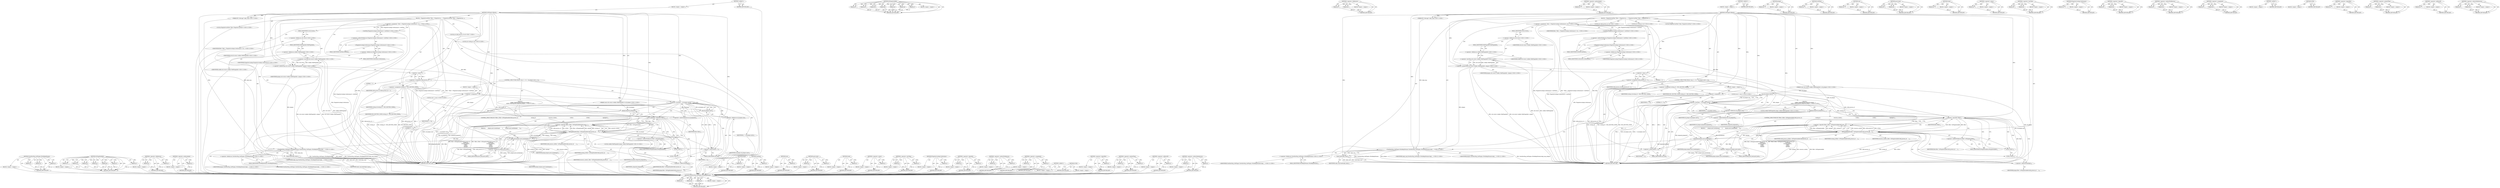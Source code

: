 digraph "&lt;operator&gt;.indirectIndexAccess" {
vulnerable_201 [label=<(METHOD,ViewHostMsg_GetPlugins.WriteReplyParams)>];
vulnerable_202 [label=<(PARAM,p1)>];
vulnerable_203 [label=<(PARAM,p2)>];
vulnerable_204 [label=<(PARAM,p3)>];
vulnerable_205 [label=<(BLOCK,&lt;empty&gt;,&lt;empty&gt;)>];
vulnerable_206 [label=<(METHOD_RETURN,ANY)>];
vulnerable_179 [label=<(METHOD,IsPluginEnabled)>];
vulnerable_180 [label=<(PARAM,p1)>];
vulnerable_181 [label=<(PARAM,p2)>];
vulnerable_182 [label=<(PARAM,p3)>];
vulnerable_183 [label=<(PARAM,p4)>];
vulnerable_184 [label=<(PARAM,p5)>];
vulnerable_185 [label=<(PARAM,p6)>];
vulnerable_186 [label=<(PARAM,p7)>];
vulnerable_187 [label=<(BLOCK,&lt;empty&gt;,&lt;empty&gt;)>];
vulnerable_188 [label=<(METHOD_RETURN,ANY)>];
vulnerable_134 [label=<(METHOD,&lt;operator&gt;.fieldAccess)>];
vulnerable_135 [label=<(PARAM,p1)>];
vulnerable_136 [label=<(PARAM,p2)>];
vulnerable_137 [label=<(BLOCK,&lt;empty&gt;,&lt;empty&gt;)>];
vulnerable_138 [label=<(METHOD_RETURN,ANY)>];
vulnerable_157 [label=<(METHOD,&lt;operator&gt;.preIncrement)>];
vulnerable_158 [label=<(PARAM,p1)>];
vulnerable_159 [label=<(BLOCK,&lt;empty&gt;,&lt;empty&gt;)>];
vulnerable_160 [label=<(METHOD_RETURN,ANY)>];
vulnerable_6 [label=<(METHOD,&lt;global&gt;)<SUB>1</SUB>>];
vulnerable_7 [label=<(BLOCK,&lt;empty&gt;,&lt;empty&gt;)<SUB>1</SUB>>];
vulnerable_8 [label=<(METHOD,GetPluginsCallback)<SUB>1</SUB>>];
vulnerable_9 [label="<(PARAM,IPC::Message* reply_msg)<SUB>2</SUB>>"];
vulnerable_10 [label="<(PARAM,const std::vector&lt;webkit::WebPluginInfo&gt;&amp; all_plugins)<SUB>3</SUB>>"];
vulnerable_11 [label=<(BLOCK,{
  PluginServiceFilter* filter = PluginService...,{
  PluginServiceFilter* filter = PluginService...)<SUB>3</SUB>>];
vulnerable_12 [label="<(LOCAL,PluginServiceFilter* filter: PluginServiceFilter*)<SUB>4</SUB>>"];
vulnerable_13 [label="<(&lt;operator&gt;.assignment,* filter = PluginServiceImpl::GetInstance()-&gt;Ge...)<SUB>4</SUB>>"];
vulnerable_14 [label="<(IDENTIFIER,filter,* filter = PluginServiceImpl::GetInstance()-&gt;Ge...)<SUB>4</SUB>>"];
vulnerable_15 [label="<(GetFilter,PluginServiceImpl::GetInstance()-&gt;GetFilter())<SUB>4</SUB>>"];
vulnerable_16 [label="<(&lt;operator&gt;.indirectFieldAccess,PluginServiceImpl::GetInstance()-&gt;GetFilter)<SUB>4</SUB>>"];
vulnerable_17 [label="<(PluginServiceImpl.GetInstance,PluginServiceImpl::GetInstance())<SUB>4</SUB>>"];
vulnerable_18 [label="<(&lt;operator&gt;.fieldAccess,PluginServiceImpl::GetInstance)<SUB>4</SUB>>"];
vulnerable_19 [label="<(IDENTIFIER,PluginServiceImpl,PluginServiceImpl::GetInstance())<SUB>4</SUB>>"];
vulnerable_20 [label=<(FIELD_IDENTIFIER,GetInstance,GetInstance)<SUB>4</SUB>>];
vulnerable_21 [label=<(FIELD_IDENTIFIER,GetFilter,GetFilter)<SUB>4</SUB>>];
vulnerable_22 [label="<(&lt;operator&gt;.greaterThan,std::vector&lt;webkit::WebPluginInfo&gt; plugins)<SUB>5</SUB>>"];
vulnerable_23 [label="<(&lt;operator&gt;.lessThan,std::vector&lt;webkit::WebPluginInfo)<SUB>5</SUB>>"];
vulnerable_24 [label="<(&lt;operator&gt;.fieldAccess,std::vector)<SUB>5</SUB>>"];
vulnerable_25 [label="<(IDENTIFIER,std,std::vector&lt;webkit::WebPluginInfo)<SUB>5</SUB>>"];
vulnerable_26 [label=<(FIELD_IDENTIFIER,vector,vector)<SUB>5</SUB>>];
vulnerable_27 [label="<(&lt;operator&gt;.fieldAccess,webkit::WebPluginInfo)<SUB>5</SUB>>"];
vulnerable_28 [label="<(IDENTIFIER,webkit,std::vector&lt;webkit::WebPluginInfo)<SUB>5</SUB>>"];
vulnerable_29 [label=<(FIELD_IDENTIFIER,WebPluginInfo,WebPluginInfo)<SUB>5</SUB>>];
vulnerable_30 [label="<(IDENTIFIER,plugins,std::vector&lt;webkit::WebPluginInfo&gt; plugins)<SUB>5</SUB>>"];
vulnerable_31 [label="<(LOCAL,int child_process_id: int)<SUB>7</SUB>>"];
vulnerable_32 [label=<(&lt;operator&gt;.assignment,child_process_id = -1)<SUB>7</SUB>>];
vulnerable_33 [label=<(IDENTIFIER,child_process_id,child_process_id = -1)<SUB>7</SUB>>];
vulnerable_34 [label=<(&lt;operator&gt;.minus,-1)<SUB>7</SUB>>];
vulnerable_35 [label=<(LITERAL,1,-1)<SUB>7</SUB>>];
vulnerable_36 [label="<(LOCAL,int routing_id: int)<SUB>8</SUB>>"];
vulnerable_37 [label=<(&lt;operator&gt;.assignment,routing_id = MSG_ROUTING_NONE)<SUB>8</SUB>>];
vulnerable_38 [label=<(IDENTIFIER,routing_id,routing_id = MSG_ROUTING_NONE)<SUB>8</SUB>>];
vulnerable_39 [label=<(IDENTIFIER,MSG_ROUTING_NONE,routing_id = MSG_ROUTING_NONE)<SUB>8</SUB>>];
vulnerable_40 [label=<(CONTROL_STRUCTURE,FOR,for (size_t i = 0;i &lt; all_plugins.size();++i))<SUB>9</SUB>>];
vulnerable_41 [label=<(BLOCK,&lt;empty&gt;,&lt;empty&gt;)<SUB>9</SUB>>];
vulnerable_42 [label="<(LOCAL,size_t i: size_t)<SUB>9</SUB>>"];
vulnerable_43 [label=<(&lt;operator&gt;.assignment,i = 0)<SUB>9</SUB>>];
vulnerable_44 [label=<(IDENTIFIER,i,i = 0)<SUB>9</SUB>>];
vulnerable_45 [label=<(LITERAL,0,i = 0)<SUB>9</SUB>>];
vulnerable_46 [label=<(&lt;operator&gt;.lessThan,i &lt; all_plugins.size())<SUB>9</SUB>>];
vulnerable_47 [label=<(IDENTIFIER,i,i &lt; all_plugins.size())<SUB>9</SUB>>];
vulnerable_48 [label=<(size,all_plugins.size())<SUB>9</SUB>>];
vulnerable_49 [label=<(&lt;operator&gt;.fieldAccess,all_plugins.size)<SUB>9</SUB>>];
vulnerable_50 [label=<(IDENTIFIER,all_plugins,all_plugins.size())<SUB>9</SUB>>];
vulnerable_51 [label=<(FIELD_IDENTIFIER,size,size)<SUB>9</SUB>>];
vulnerable_52 [label=<(&lt;operator&gt;.preIncrement,++i)<SUB>9</SUB>>];
vulnerable_53 [label=<(IDENTIFIER,i,++i)<SUB>9</SUB>>];
vulnerable_54 [label="<(BLOCK,{
     webkit::WebPluginInfo plugin(all_plugins...,{
     webkit::WebPluginInfo plugin(all_plugins...)<SUB>9</SUB>>"];
vulnerable_55 [label="<(LOCAL,webkit.WebPluginInfo plugin: webkit.WebPluginInfo)<SUB>10</SUB>>"];
vulnerable_56 [label=<(plugin,plugin(all_plugins[i]))<SUB>10</SUB>>];
vulnerable_57 [label=<(&lt;operator&gt;.indirectIndexAccess,all_plugins[i])<SUB>10</SUB>>];
vulnerable_58 [label=<(IDENTIFIER,all_plugins,plugin(all_plugins[i]))<SUB>10</SUB>>];
vulnerable_59 [label=<(IDENTIFIER,i,plugin(all_plugins[i]))<SUB>10</SUB>>];
vulnerable_60 [label=<(CONTROL_STRUCTURE,IF,if (!filter || filter-&gt;IsPluginEnabled(child_process_id,
                                           routing_id,
                                           resource_context_,
                                           GURL(),
                                           GURL(),
                                           &amp;plugin)))<SUB>11</SUB>>];
vulnerable_61 [label=<(&lt;operator&gt;.logicalOr,!filter || filter-&gt;IsPluginEnabled(child_proces...)<SUB>11</SUB>>];
vulnerable_62 [label=<(&lt;operator&gt;.logicalNot,!filter)<SUB>11</SUB>>];
vulnerable_63 [label=<(IDENTIFIER,filter,!filter)<SUB>11</SUB>>];
vulnerable_64 [label=<(IsPluginEnabled,filter-&gt;IsPluginEnabled(child_process_id,
     ...)<SUB>11</SUB>>];
vulnerable_65 [label=<(&lt;operator&gt;.indirectFieldAccess,filter-&gt;IsPluginEnabled)<SUB>11</SUB>>];
vulnerable_66 [label=<(IDENTIFIER,filter,filter-&gt;IsPluginEnabled(child_process_id,
     ...)<SUB>11</SUB>>];
vulnerable_67 [label=<(FIELD_IDENTIFIER,IsPluginEnabled,IsPluginEnabled)<SUB>11</SUB>>];
vulnerable_68 [label=<(IDENTIFIER,child_process_id,filter-&gt;IsPluginEnabled(child_process_id,
     ...)<SUB>11</SUB>>];
vulnerable_69 [label=<(IDENTIFIER,routing_id,filter-&gt;IsPluginEnabled(child_process_id,
     ...)<SUB>12</SUB>>];
vulnerable_70 [label=<(IDENTIFIER,resource_context_,filter-&gt;IsPluginEnabled(child_process_id,
     ...)<SUB>13</SUB>>];
vulnerable_71 [label=<(GURL,GURL())<SUB>14</SUB>>];
vulnerable_72 [label=<(GURL,GURL())<SUB>15</SUB>>];
vulnerable_73 [label=<(&lt;operator&gt;.addressOf,&amp;plugin)<SUB>16</SUB>>];
vulnerable_74 [label=<(IDENTIFIER,plugin,filter-&gt;IsPluginEnabled(child_process_id,
     ...)<SUB>16</SUB>>];
vulnerable_75 [label=<(BLOCK,{
       plugins.push_back(plugin);
     },{
       plugins.push_back(plugin);
     })<SUB>16</SUB>>];
vulnerable_76 [label=<(push_back,plugins.push_back(plugin))<SUB>17</SUB>>];
vulnerable_77 [label=<(&lt;operator&gt;.fieldAccess,plugins.push_back)<SUB>17</SUB>>];
vulnerable_78 [label=<(IDENTIFIER,plugins,plugins.push_back(plugin))<SUB>17</SUB>>];
vulnerable_79 [label=<(FIELD_IDENTIFIER,push_back,push_back)<SUB>17</SUB>>];
vulnerable_80 [label=<(IDENTIFIER,plugin,plugins.push_back(plugin))<SUB>17</SUB>>];
vulnerable_81 [label="<(ViewHostMsg_GetPlugins.WriteReplyParams,ViewHostMsg_GetPlugins::WriteReplyParams(reply_...)<SUB>21</SUB>>"];
vulnerable_82 [label="<(&lt;operator&gt;.fieldAccess,ViewHostMsg_GetPlugins::WriteReplyParams)<SUB>21</SUB>>"];
vulnerable_83 [label="<(IDENTIFIER,ViewHostMsg_GetPlugins,ViewHostMsg_GetPlugins::WriteReplyParams(reply_...)<SUB>21</SUB>>"];
vulnerable_84 [label=<(FIELD_IDENTIFIER,WriteReplyParams,WriteReplyParams)<SUB>21</SUB>>];
vulnerable_85 [label="<(IDENTIFIER,reply_msg,ViewHostMsg_GetPlugins::WriteReplyParams(reply_...)<SUB>21</SUB>>"];
vulnerable_86 [label="<(IDENTIFIER,plugins,ViewHostMsg_GetPlugins::WriteReplyParams(reply_...)<SUB>21</SUB>>"];
vulnerable_87 [label=<(Send,Send(reply_msg))<SUB>22</SUB>>];
vulnerable_88 [label=<(IDENTIFIER,reply_msg,Send(reply_msg))<SUB>22</SUB>>];
vulnerable_89 [label=<(METHOD_RETURN,void)<SUB>1</SUB>>];
vulnerable_91 [label=<(METHOD_RETURN,ANY)<SUB>1</SUB>>];
vulnerable_161 [label=<(METHOD,plugin)>];
vulnerable_162 [label=<(PARAM,p1)>];
vulnerable_163 [label=<(BLOCK,&lt;empty&gt;,&lt;empty&gt;)>];
vulnerable_164 [label=<(METHOD_RETURN,ANY)>];
vulnerable_121 [label=<(METHOD,GetFilter)>];
vulnerable_122 [label=<(PARAM,p1)>];
vulnerable_123 [label=<(BLOCK,&lt;empty&gt;,&lt;empty&gt;)>];
vulnerable_124 [label=<(METHOD_RETURN,ANY)>];
vulnerable_153 [label=<(METHOD,size)>];
vulnerable_154 [label=<(PARAM,p1)>];
vulnerable_155 [label=<(BLOCK,&lt;empty&gt;,&lt;empty&gt;)>];
vulnerable_156 [label=<(METHOD_RETURN,ANY)>];
vulnerable_196 [label=<(METHOD,push_back)>];
vulnerable_197 [label=<(PARAM,p1)>];
vulnerable_198 [label=<(PARAM,p2)>];
vulnerable_199 [label=<(BLOCK,&lt;empty&gt;,&lt;empty&gt;)>];
vulnerable_200 [label=<(METHOD_RETURN,ANY)>];
vulnerable_207 [label=<(METHOD,Send)>];
vulnerable_208 [label=<(PARAM,p1)>];
vulnerable_209 [label=<(BLOCK,&lt;empty&gt;,&lt;empty&gt;)>];
vulnerable_210 [label=<(METHOD_RETURN,ANY)>];
vulnerable_149 [label=<(METHOD,&lt;operator&gt;.minus)>];
vulnerable_150 [label=<(PARAM,p1)>];
vulnerable_151 [label=<(BLOCK,&lt;empty&gt;,&lt;empty&gt;)>];
vulnerable_152 [label=<(METHOD_RETURN,ANY)>];
vulnerable_144 [label=<(METHOD,&lt;operator&gt;.lessThan)>];
vulnerable_145 [label=<(PARAM,p1)>];
vulnerable_146 [label=<(PARAM,p2)>];
vulnerable_147 [label=<(BLOCK,&lt;empty&gt;,&lt;empty&gt;)>];
vulnerable_148 [label=<(METHOD_RETURN,ANY)>];
vulnerable_130 [label=<(METHOD,PluginServiceImpl.GetInstance)>];
vulnerable_131 [label=<(PARAM,p1)>];
vulnerable_132 [label=<(BLOCK,&lt;empty&gt;,&lt;empty&gt;)>];
vulnerable_133 [label=<(METHOD_RETURN,ANY)>];
vulnerable_170 [label=<(METHOD,&lt;operator&gt;.logicalOr)>];
vulnerable_171 [label=<(PARAM,p1)>];
vulnerable_172 [label=<(PARAM,p2)>];
vulnerable_173 [label=<(BLOCK,&lt;empty&gt;,&lt;empty&gt;)>];
vulnerable_174 [label=<(METHOD_RETURN,ANY)>];
vulnerable_125 [label=<(METHOD,&lt;operator&gt;.indirectFieldAccess)>];
vulnerable_126 [label=<(PARAM,p1)>];
vulnerable_127 [label=<(PARAM,p2)>];
vulnerable_128 [label=<(BLOCK,&lt;empty&gt;,&lt;empty&gt;)>];
vulnerable_129 [label=<(METHOD_RETURN,ANY)>];
vulnerable_116 [label=<(METHOD,&lt;operator&gt;.assignment)>];
vulnerable_117 [label=<(PARAM,p1)>];
vulnerable_118 [label=<(PARAM,p2)>];
vulnerable_119 [label=<(BLOCK,&lt;empty&gt;,&lt;empty&gt;)>];
vulnerable_120 [label=<(METHOD_RETURN,ANY)>];
vulnerable_110 [label=<(METHOD,&lt;global&gt;)<SUB>1</SUB>>];
vulnerable_111 [label=<(BLOCK,&lt;empty&gt;,&lt;empty&gt;)>];
vulnerable_112 [label=<(METHOD_RETURN,ANY)>];
vulnerable_189 [label=<(METHOD,GURL)>];
vulnerable_190 [label=<(BLOCK,&lt;empty&gt;,&lt;empty&gt;)>];
vulnerable_191 [label=<(METHOD_RETURN,ANY)>];
vulnerable_175 [label=<(METHOD,&lt;operator&gt;.logicalNot)>];
vulnerable_176 [label=<(PARAM,p1)>];
vulnerable_177 [label=<(BLOCK,&lt;empty&gt;,&lt;empty&gt;)>];
vulnerable_178 [label=<(METHOD_RETURN,ANY)>];
vulnerable_139 [label=<(METHOD,&lt;operator&gt;.greaterThan)>];
vulnerable_140 [label=<(PARAM,p1)>];
vulnerable_141 [label=<(PARAM,p2)>];
vulnerable_142 [label=<(BLOCK,&lt;empty&gt;,&lt;empty&gt;)>];
vulnerable_143 [label=<(METHOD_RETURN,ANY)>];
vulnerable_192 [label=<(METHOD,&lt;operator&gt;.addressOf)>];
vulnerable_193 [label=<(PARAM,p1)>];
vulnerable_194 [label=<(BLOCK,&lt;empty&gt;,&lt;empty&gt;)>];
vulnerable_195 [label=<(METHOD_RETURN,ANY)>];
vulnerable_165 [label=<(METHOD,&lt;operator&gt;.indirectIndexAccess)>];
vulnerable_166 [label=<(PARAM,p1)>];
vulnerable_167 [label=<(PARAM,p2)>];
vulnerable_168 [label=<(BLOCK,&lt;empty&gt;,&lt;empty&gt;)>];
vulnerable_169 [label=<(METHOD_RETURN,ANY)>];
fixed_201 [label=<(METHOD,ViewHostMsg_GetPlugins.WriteReplyParams)>];
fixed_202 [label=<(PARAM,p1)>];
fixed_203 [label=<(PARAM,p2)>];
fixed_204 [label=<(PARAM,p3)>];
fixed_205 [label=<(BLOCK,&lt;empty&gt;,&lt;empty&gt;)>];
fixed_206 [label=<(METHOD_RETURN,ANY)>];
fixed_179 [label=<(METHOD,IsPluginAvailable)>];
fixed_180 [label=<(PARAM,p1)>];
fixed_181 [label=<(PARAM,p2)>];
fixed_182 [label=<(PARAM,p3)>];
fixed_183 [label=<(PARAM,p4)>];
fixed_184 [label=<(PARAM,p5)>];
fixed_185 [label=<(PARAM,p6)>];
fixed_186 [label=<(PARAM,p7)>];
fixed_187 [label=<(BLOCK,&lt;empty&gt;,&lt;empty&gt;)>];
fixed_188 [label=<(METHOD_RETURN,ANY)>];
fixed_134 [label=<(METHOD,&lt;operator&gt;.fieldAccess)>];
fixed_135 [label=<(PARAM,p1)>];
fixed_136 [label=<(PARAM,p2)>];
fixed_137 [label=<(BLOCK,&lt;empty&gt;,&lt;empty&gt;)>];
fixed_138 [label=<(METHOD_RETURN,ANY)>];
fixed_157 [label=<(METHOD,&lt;operator&gt;.preIncrement)>];
fixed_158 [label=<(PARAM,p1)>];
fixed_159 [label=<(BLOCK,&lt;empty&gt;,&lt;empty&gt;)>];
fixed_160 [label=<(METHOD_RETURN,ANY)>];
fixed_6 [label=<(METHOD,&lt;global&gt;)<SUB>1</SUB>>];
fixed_7 [label=<(BLOCK,&lt;empty&gt;,&lt;empty&gt;)<SUB>1</SUB>>];
fixed_8 [label=<(METHOD,GetPluginsCallback)<SUB>1</SUB>>];
fixed_9 [label="<(PARAM,IPC::Message* reply_msg)<SUB>2</SUB>>"];
fixed_10 [label="<(PARAM,const std::vector&lt;webkit::WebPluginInfo&gt;&amp; all_plugins)<SUB>3</SUB>>"];
fixed_11 [label=<(BLOCK,{
  PluginServiceFilter* filter = PluginService...,{
  PluginServiceFilter* filter = PluginService...)<SUB>3</SUB>>];
fixed_12 [label="<(LOCAL,PluginServiceFilter* filter: PluginServiceFilter*)<SUB>4</SUB>>"];
fixed_13 [label="<(&lt;operator&gt;.assignment,* filter = PluginServiceImpl::GetInstance()-&gt;Ge...)<SUB>4</SUB>>"];
fixed_14 [label="<(IDENTIFIER,filter,* filter = PluginServiceImpl::GetInstance()-&gt;Ge...)<SUB>4</SUB>>"];
fixed_15 [label="<(GetFilter,PluginServiceImpl::GetInstance()-&gt;GetFilter())<SUB>4</SUB>>"];
fixed_16 [label="<(&lt;operator&gt;.indirectFieldAccess,PluginServiceImpl::GetInstance()-&gt;GetFilter)<SUB>4</SUB>>"];
fixed_17 [label="<(PluginServiceImpl.GetInstance,PluginServiceImpl::GetInstance())<SUB>4</SUB>>"];
fixed_18 [label="<(&lt;operator&gt;.fieldAccess,PluginServiceImpl::GetInstance)<SUB>4</SUB>>"];
fixed_19 [label="<(IDENTIFIER,PluginServiceImpl,PluginServiceImpl::GetInstance())<SUB>4</SUB>>"];
fixed_20 [label=<(FIELD_IDENTIFIER,GetInstance,GetInstance)<SUB>4</SUB>>];
fixed_21 [label=<(FIELD_IDENTIFIER,GetFilter,GetFilter)<SUB>4</SUB>>];
fixed_22 [label="<(&lt;operator&gt;.greaterThan,std::vector&lt;webkit::WebPluginInfo&gt; plugins)<SUB>5</SUB>>"];
fixed_23 [label="<(&lt;operator&gt;.lessThan,std::vector&lt;webkit::WebPluginInfo)<SUB>5</SUB>>"];
fixed_24 [label="<(&lt;operator&gt;.fieldAccess,std::vector)<SUB>5</SUB>>"];
fixed_25 [label="<(IDENTIFIER,std,std::vector&lt;webkit::WebPluginInfo)<SUB>5</SUB>>"];
fixed_26 [label=<(FIELD_IDENTIFIER,vector,vector)<SUB>5</SUB>>];
fixed_27 [label="<(&lt;operator&gt;.fieldAccess,webkit::WebPluginInfo)<SUB>5</SUB>>"];
fixed_28 [label="<(IDENTIFIER,webkit,std::vector&lt;webkit::WebPluginInfo)<SUB>5</SUB>>"];
fixed_29 [label=<(FIELD_IDENTIFIER,WebPluginInfo,WebPluginInfo)<SUB>5</SUB>>];
fixed_30 [label="<(IDENTIFIER,plugins,std::vector&lt;webkit::WebPluginInfo&gt; plugins)<SUB>5</SUB>>"];
fixed_31 [label="<(LOCAL,int child_process_id: int)<SUB>7</SUB>>"];
fixed_32 [label=<(&lt;operator&gt;.assignment,child_process_id = -1)<SUB>7</SUB>>];
fixed_33 [label=<(IDENTIFIER,child_process_id,child_process_id = -1)<SUB>7</SUB>>];
fixed_34 [label=<(&lt;operator&gt;.minus,-1)<SUB>7</SUB>>];
fixed_35 [label=<(LITERAL,1,-1)<SUB>7</SUB>>];
fixed_36 [label="<(LOCAL,int routing_id: int)<SUB>8</SUB>>"];
fixed_37 [label=<(&lt;operator&gt;.assignment,routing_id = MSG_ROUTING_NONE)<SUB>8</SUB>>];
fixed_38 [label=<(IDENTIFIER,routing_id,routing_id = MSG_ROUTING_NONE)<SUB>8</SUB>>];
fixed_39 [label=<(IDENTIFIER,MSG_ROUTING_NONE,routing_id = MSG_ROUTING_NONE)<SUB>8</SUB>>];
fixed_40 [label=<(CONTROL_STRUCTURE,FOR,for (size_t i = 0;i &lt; all_plugins.size();++i))<SUB>9</SUB>>];
fixed_41 [label=<(BLOCK,&lt;empty&gt;,&lt;empty&gt;)<SUB>9</SUB>>];
fixed_42 [label="<(LOCAL,size_t i: size_t)<SUB>9</SUB>>"];
fixed_43 [label=<(&lt;operator&gt;.assignment,i = 0)<SUB>9</SUB>>];
fixed_44 [label=<(IDENTIFIER,i,i = 0)<SUB>9</SUB>>];
fixed_45 [label=<(LITERAL,0,i = 0)<SUB>9</SUB>>];
fixed_46 [label=<(&lt;operator&gt;.lessThan,i &lt; all_plugins.size())<SUB>9</SUB>>];
fixed_47 [label=<(IDENTIFIER,i,i &lt; all_plugins.size())<SUB>9</SUB>>];
fixed_48 [label=<(size,all_plugins.size())<SUB>9</SUB>>];
fixed_49 [label=<(&lt;operator&gt;.fieldAccess,all_plugins.size)<SUB>9</SUB>>];
fixed_50 [label=<(IDENTIFIER,all_plugins,all_plugins.size())<SUB>9</SUB>>];
fixed_51 [label=<(FIELD_IDENTIFIER,size,size)<SUB>9</SUB>>];
fixed_52 [label=<(&lt;operator&gt;.preIncrement,++i)<SUB>9</SUB>>];
fixed_53 [label=<(IDENTIFIER,i,++i)<SUB>9</SUB>>];
fixed_54 [label="<(BLOCK,{
     webkit::WebPluginInfo plugin(all_plugins...,{
     webkit::WebPluginInfo plugin(all_plugins...)<SUB>9</SUB>>"];
fixed_55 [label="<(LOCAL,webkit.WebPluginInfo plugin: webkit.WebPluginInfo)<SUB>10</SUB>>"];
fixed_56 [label=<(plugin,plugin(all_plugins[i]))<SUB>10</SUB>>];
fixed_57 [label=<(&lt;operator&gt;.indirectIndexAccess,all_plugins[i])<SUB>10</SUB>>];
fixed_58 [label=<(IDENTIFIER,all_plugins,plugin(all_plugins[i]))<SUB>10</SUB>>];
fixed_59 [label=<(IDENTIFIER,i,plugin(all_plugins[i]))<SUB>10</SUB>>];
fixed_60 [label=<(CONTROL_STRUCTURE,IF,if (!filter || filter-&gt;IsPluginAvailable(child_process_id,
                                             routing_id,
                                             resource_context_,
                                             GURL(),
                                             GURL(),
                                             &amp;plugin)))<SUB>11</SUB>>];
fixed_61 [label=<(&lt;operator&gt;.logicalOr,!filter || filter-&gt;IsPluginAvailable(child_proc...)<SUB>11</SUB>>];
fixed_62 [label=<(&lt;operator&gt;.logicalNot,!filter)<SUB>11</SUB>>];
fixed_63 [label=<(IDENTIFIER,filter,!filter)<SUB>11</SUB>>];
fixed_64 [label=<(IsPluginAvailable,filter-&gt;IsPluginAvailable(child_process_id,
   ...)<SUB>11</SUB>>];
fixed_65 [label=<(&lt;operator&gt;.indirectFieldAccess,filter-&gt;IsPluginAvailable)<SUB>11</SUB>>];
fixed_66 [label=<(IDENTIFIER,filter,filter-&gt;IsPluginAvailable(child_process_id,
   ...)<SUB>11</SUB>>];
fixed_67 [label=<(FIELD_IDENTIFIER,IsPluginAvailable,IsPluginAvailable)<SUB>11</SUB>>];
fixed_68 [label=<(IDENTIFIER,child_process_id,filter-&gt;IsPluginAvailable(child_process_id,
   ...)<SUB>11</SUB>>];
fixed_69 [label=<(IDENTIFIER,routing_id,filter-&gt;IsPluginAvailable(child_process_id,
   ...)<SUB>12</SUB>>];
fixed_70 [label=<(IDENTIFIER,resource_context_,filter-&gt;IsPluginAvailable(child_process_id,
   ...)<SUB>13</SUB>>];
fixed_71 [label=<(GURL,GURL())<SUB>14</SUB>>];
fixed_72 [label=<(GURL,GURL())<SUB>15</SUB>>];
fixed_73 [label=<(&lt;operator&gt;.addressOf,&amp;plugin)<SUB>16</SUB>>];
fixed_74 [label=<(IDENTIFIER,plugin,filter-&gt;IsPluginAvailable(child_process_id,
   ...)<SUB>16</SUB>>];
fixed_75 [label=<(BLOCK,{
       plugins.push_back(plugin);
     },{
       plugins.push_back(plugin);
     })<SUB>16</SUB>>];
fixed_76 [label=<(push_back,plugins.push_back(plugin))<SUB>17</SUB>>];
fixed_77 [label=<(&lt;operator&gt;.fieldAccess,plugins.push_back)<SUB>17</SUB>>];
fixed_78 [label=<(IDENTIFIER,plugins,plugins.push_back(plugin))<SUB>17</SUB>>];
fixed_79 [label=<(FIELD_IDENTIFIER,push_back,push_back)<SUB>17</SUB>>];
fixed_80 [label=<(IDENTIFIER,plugin,plugins.push_back(plugin))<SUB>17</SUB>>];
fixed_81 [label="<(ViewHostMsg_GetPlugins.WriteReplyParams,ViewHostMsg_GetPlugins::WriteReplyParams(reply_...)<SUB>21</SUB>>"];
fixed_82 [label="<(&lt;operator&gt;.fieldAccess,ViewHostMsg_GetPlugins::WriteReplyParams)<SUB>21</SUB>>"];
fixed_83 [label="<(IDENTIFIER,ViewHostMsg_GetPlugins,ViewHostMsg_GetPlugins::WriteReplyParams(reply_...)<SUB>21</SUB>>"];
fixed_84 [label=<(FIELD_IDENTIFIER,WriteReplyParams,WriteReplyParams)<SUB>21</SUB>>];
fixed_85 [label="<(IDENTIFIER,reply_msg,ViewHostMsg_GetPlugins::WriteReplyParams(reply_...)<SUB>21</SUB>>"];
fixed_86 [label="<(IDENTIFIER,plugins,ViewHostMsg_GetPlugins::WriteReplyParams(reply_...)<SUB>21</SUB>>"];
fixed_87 [label=<(Send,Send(reply_msg))<SUB>22</SUB>>];
fixed_88 [label=<(IDENTIFIER,reply_msg,Send(reply_msg))<SUB>22</SUB>>];
fixed_89 [label=<(METHOD_RETURN,void)<SUB>1</SUB>>];
fixed_91 [label=<(METHOD_RETURN,ANY)<SUB>1</SUB>>];
fixed_161 [label=<(METHOD,plugin)>];
fixed_162 [label=<(PARAM,p1)>];
fixed_163 [label=<(BLOCK,&lt;empty&gt;,&lt;empty&gt;)>];
fixed_164 [label=<(METHOD_RETURN,ANY)>];
fixed_121 [label=<(METHOD,GetFilter)>];
fixed_122 [label=<(PARAM,p1)>];
fixed_123 [label=<(BLOCK,&lt;empty&gt;,&lt;empty&gt;)>];
fixed_124 [label=<(METHOD_RETURN,ANY)>];
fixed_153 [label=<(METHOD,size)>];
fixed_154 [label=<(PARAM,p1)>];
fixed_155 [label=<(BLOCK,&lt;empty&gt;,&lt;empty&gt;)>];
fixed_156 [label=<(METHOD_RETURN,ANY)>];
fixed_196 [label=<(METHOD,push_back)>];
fixed_197 [label=<(PARAM,p1)>];
fixed_198 [label=<(PARAM,p2)>];
fixed_199 [label=<(BLOCK,&lt;empty&gt;,&lt;empty&gt;)>];
fixed_200 [label=<(METHOD_RETURN,ANY)>];
fixed_207 [label=<(METHOD,Send)>];
fixed_208 [label=<(PARAM,p1)>];
fixed_209 [label=<(BLOCK,&lt;empty&gt;,&lt;empty&gt;)>];
fixed_210 [label=<(METHOD_RETURN,ANY)>];
fixed_149 [label=<(METHOD,&lt;operator&gt;.minus)>];
fixed_150 [label=<(PARAM,p1)>];
fixed_151 [label=<(BLOCK,&lt;empty&gt;,&lt;empty&gt;)>];
fixed_152 [label=<(METHOD_RETURN,ANY)>];
fixed_144 [label=<(METHOD,&lt;operator&gt;.lessThan)>];
fixed_145 [label=<(PARAM,p1)>];
fixed_146 [label=<(PARAM,p2)>];
fixed_147 [label=<(BLOCK,&lt;empty&gt;,&lt;empty&gt;)>];
fixed_148 [label=<(METHOD_RETURN,ANY)>];
fixed_130 [label=<(METHOD,PluginServiceImpl.GetInstance)>];
fixed_131 [label=<(PARAM,p1)>];
fixed_132 [label=<(BLOCK,&lt;empty&gt;,&lt;empty&gt;)>];
fixed_133 [label=<(METHOD_RETURN,ANY)>];
fixed_170 [label=<(METHOD,&lt;operator&gt;.logicalOr)>];
fixed_171 [label=<(PARAM,p1)>];
fixed_172 [label=<(PARAM,p2)>];
fixed_173 [label=<(BLOCK,&lt;empty&gt;,&lt;empty&gt;)>];
fixed_174 [label=<(METHOD_RETURN,ANY)>];
fixed_125 [label=<(METHOD,&lt;operator&gt;.indirectFieldAccess)>];
fixed_126 [label=<(PARAM,p1)>];
fixed_127 [label=<(PARAM,p2)>];
fixed_128 [label=<(BLOCK,&lt;empty&gt;,&lt;empty&gt;)>];
fixed_129 [label=<(METHOD_RETURN,ANY)>];
fixed_116 [label=<(METHOD,&lt;operator&gt;.assignment)>];
fixed_117 [label=<(PARAM,p1)>];
fixed_118 [label=<(PARAM,p2)>];
fixed_119 [label=<(BLOCK,&lt;empty&gt;,&lt;empty&gt;)>];
fixed_120 [label=<(METHOD_RETURN,ANY)>];
fixed_110 [label=<(METHOD,&lt;global&gt;)<SUB>1</SUB>>];
fixed_111 [label=<(BLOCK,&lt;empty&gt;,&lt;empty&gt;)>];
fixed_112 [label=<(METHOD_RETURN,ANY)>];
fixed_189 [label=<(METHOD,GURL)>];
fixed_190 [label=<(BLOCK,&lt;empty&gt;,&lt;empty&gt;)>];
fixed_191 [label=<(METHOD_RETURN,ANY)>];
fixed_175 [label=<(METHOD,&lt;operator&gt;.logicalNot)>];
fixed_176 [label=<(PARAM,p1)>];
fixed_177 [label=<(BLOCK,&lt;empty&gt;,&lt;empty&gt;)>];
fixed_178 [label=<(METHOD_RETURN,ANY)>];
fixed_139 [label=<(METHOD,&lt;operator&gt;.greaterThan)>];
fixed_140 [label=<(PARAM,p1)>];
fixed_141 [label=<(PARAM,p2)>];
fixed_142 [label=<(BLOCK,&lt;empty&gt;,&lt;empty&gt;)>];
fixed_143 [label=<(METHOD_RETURN,ANY)>];
fixed_192 [label=<(METHOD,&lt;operator&gt;.addressOf)>];
fixed_193 [label=<(PARAM,p1)>];
fixed_194 [label=<(BLOCK,&lt;empty&gt;,&lt;empty&gt;)>];
fixed_195 [label=<(METHOD_RETURN,ANY)>];
fixed_165 [label=<(METHOD,&lt;operator&gt;.indirectIndexAccess)>];
fixed_166 [label=<(PARAM,p1)>];
fixed_167 [label=<(PARAM,p2)>];
fixed_168 [label=<(BLOCK,&lt;empty&gt;,&lt;empty&gt;)>];
fixed_169 [label=<(METHOD_RETURN,ANY)>];
vulnerable_201 -> vulnerable_202  [key=0, label="AST: "];
vulnerable_201 -> vulnerable_202  [key=1, label="DDG: "];
vulnerable_201 -> vulnerable_205  [key=0, label="AST: "];
vulnerable_201 -> vulnerable_203  [key=0, label="AST: "];
vulnerable_201 -> vulnerable_203  [key=1, label="DDG: "];
vulnerable_201 -> vulnerable_206  [key=0, label="AST: "];
vulnerable_201 -> vulnerable_206  [key=1, label="CFG: "];
vulnerable_201 -> vulnerable_204  [key=0, label="AST: "];
vulnerable_201 -> vulnerable_204  [key=1, label="DDG: "];
vulnerable_202 -> vulnerable_206  [key=0, label="DDG: p1"];
vulnerable_203 -> vulnerable_206  [key=0, label="DDG: p2"];
vulnerable_204 -> vulnerable_206  [key=0, label="DDG: p3"];
vulnerable_205 -> fixed_201  [key=0];
vulnerable_206 -> fixed_201  [key=0];
vulnerable_179 -> vulnerable_180  [key=0, label="AST: "];
vulnerable_179 -> vulnerable_180  [key=1, label="DDG: "];
vulnerable_179 -> vulnerable_187  [key=0, label="AST: "];
vulnerable_179 -> vulnerable_181  [key=0, label="AST: "];
vulnerable_179 -> vulnerable_181  [key=1, label="DDG: "];
vulnerable_179 -> vulnerable_188  [key=0, label="AST: "];
vulnerable_179 -> vulnerable_188  [key=1, label="CFG: "];
vulnerable_179 -> vulnerable_182  [key=0, label="AST: "];
vulnerable_179 -> vulnerable_182  [key=1, label="DDG: "];
vulnerable_179 -> vulnerable_183  [key=0, label="AST: "];
vulnerable_179 -> vulnerable_183  [key=1, label="DDG: "];
vulnerable_179 -> vulnerable_184  [key=0, label="AST: "];
vulnerable_179 -> vulnerable_184  [key=1, label="DDG: "];
vulnerable_179 -> vulnerable_185  [key=0, label="AST: "];
vulnerable_179 -> vulnerable_185  [key=1, label="DDG: "];
vulnerable_179 -> vulnerable_186  [key=0, label="AST: "];
vulnerable_179 -> vulnerable_186  [key=1, label="DDG: "];
vulnerable_180 -> vulnerable_188  [key=0, label="DDG: p1"];
vulnerable_181 -> vulnerable_188  [key=0, label="DDG: p2"];
vulnerable_182 -> vulnerable_188  [key=0, label="DDG: p3"];
vulnerable_183 -> vulnerable_188  [key=0, label="DDG: p4"];
vulnerable_184 -> vulnerable_188  [key=0, label="DDG: p5"];
vulnerable_185 -> vulnerable_188  [key=0, label="DDG: p6"];
vulnerable_186 -> vulnerable_188  [key=0, label="DDG: p7"];
vulnerable_187 -> fixed_201  [key=0];
vulnerable_188 -> fixed_201  [key=0];
vulnerable_134 -> vulnerable_135  [key=0, label="AST: "];
vulnerable_134 -> vulnerable_135  [key=1, label="DDG: "];
vulnerable_134 -> vulnerable_137  [key=0, label="AST: "];
vulnerable_134 -> vulnerable_136  [key=0, label="AST: "];
vulnerable_134 -> vulnerable_136  [key=1, label="DDG: "];
vulnerable_134 -> vulnerable_138  [key=0, label="AST: "];
vulnerable_134 -> vulnerable_138  [key=1, label="CFG: "];
vulnerable_135 -> vulnerable_138  [key=0, label="DDG: p1"];
vulnerable_136 -> vulnerable_138  [key=0, label="DDG: p2"];
vulnerable_137 -> fixed_201  [key=0];
vulnerable_138 -> fixed_201  [key=0];
vulnerable_157 -> vulnerable_158  [key=0, label="AST: "];
vulnerable_157 -> vulnerable_158  [key=1, label="DDG: "];
vulnerable_157 -> vulnerable_159  [key=0, label="AST: "];
vulnerable_157 -> vulnerable_160  [key=0, label="AST: "];
vulnerable_157 -> vulnerable_160  [key=1, label="CFG: "];
vulnerable_158 -> vulnerable_160  [key=0, label="DDG: p1"];
vulnerable_159 -> fixed_201  [key=0];
vulnerable_160 -> fixed_201  [key=0];
vulnerable_6 -> vulnerable_7  [key=0, label="AST: "];
vulnerable_6 -> vulnerable_91  [key=0, label="AST: "];
vulnerable_6 -> vulnerable_91  [key=1, label="CFG: "];
vulnerable_7 -> vulnerable_8  [key=0, label="AST: "];
vulnerable_8 -> vulnerable_9  [key=0, label="AST: "];
vulnerable_8 -> vulnerable_9  [key=1, label="DDG: "];
vulnerable_8 -> vulnerable_10  [key=0, label="AST: "];
vulnerable_8 -> vulnerable_10  [key=1, label="DDG: "];
vulnerable_8 -> vulnerable_11  [key=0, label="AST: "];
vulnerable_8 -> vulnerable_89  [key=0, label="AST: "];
vulnerable_8 -> vulnerable_20  [key=0, label="CFG: "];
vulnerable_8 -> vulnerable_37  [key=0, label="DDG: "];
vulnerable_8 -> vulnerable_22  [key=0, label="DDG: "];
vulnerable_8 -> vulnerable_81  [key=0, label="DDG: "];
vulnerable_8 -> vulnerable_87  [key=0, label="DDG: "];
vulnerable_8 -> vulnerable_34  [key=0, label="DDG: "];
vulnerable_8 -> vulnerable_43  [key=0, label="DDG: "];
vulnerable_8 -> vulnerable_46  [key=0, label="DDG: "];
vulnerable_8 -> vulnerable_52  [key=0, label="DDG: "];
vulnerable_8 -> vulnerable_62  [key=0, label="DDG: "];
vulnerable_8 -> vulnerable_64  [key=0, label="DDG: "];
vulnerable_8 -> vulnerable_76  [key=0, label="DDG: "];
vulnerable_9 -> vulnerable_81  [key=0, label="DDG: reply_msg"];
vulnerable_10 -> vulnerable_89  [key=0, label="DDG: all_plugins"];
vulnerable_10 -> vulnerable_48  [key=0, label="DDG: all_plugins"];
vulnerable_10 -> vulnerable_56  [key=0, label="DDG: all_plugins"];
vulnerable_11 -> vulnerable_12  [key=0, label="AST: "];
vulnerable_11 -> vulnerable_13  [key=0, label="AST: "];
vulnerable_11 -> vulnerable_22  [key=0, label="AST: "];
vulnerable_11 -> vulnerable_31  [key=0, label="AST: "];
vulnerable_11 -> vulnerable_32  [key=0, label="AST: "];
vulnerable_11 -> vulnerable_36  [key=0, label="AST: "];
vulnerable_11 -> vulnerable_37  [key=0, label="AST: "];
vulnerable_11 -> vulnerable_40  [key=0, label="AST: "];
vulnerable_11 -> vulnerable_81  [key=0, label="AST: "];
vulnerable_11 -> vulnerable_87  [key=0, label="AST: "];
vulnerable_12 -> fixed_201  [key=0];
vulnerable_13 -> vulnerable_14  [key=0, label="AST: "];
vulnerable_13 -> vulnerable_15  [key=0, label="AST: "];
vulnerable_13 -> vulnerable_26  [key=0, label="CFG: "];
vulnerable_13 -> vulnerable_89  [key=0, label="DDG: filter"];
vulnerable_13 -> vulnerable_89  [key=1, label="DDG: PluginServiceImpl::GetInstance()-&gt;GetFilter()"];
vulnerable_13 -> vulnerable_89  [key=2, label="DDG: * filter = PluginServiceImpl::GetInstance()-&gt;GetFilter()"];
vulnerable_13 -> vulnerable_62  [key=0, label="DDG: filter"];
vulnerable_14 -> fixed_201  [key=0];
vulnerable_15 -> vulnerable_16  [key=0, label="AST: "];
vulnerable_15 -> vulnerable_13  [key=0, label="CFG: "];
vulnerable_15 -> vulnerable_13  [key=1, label="DDG: PluginServiceImpl::GetInstance()-&gt;GetFilter"];
vulnerable_15 -> vulnerable_89  [key=0, label="DDG: PluginServiceImpl::GetInstance()-&gt;GetFilter"];
vulnerable_16 -> vulnerable_17  [key=0, label="AST: "];
vulnerable_16 -> vulnerable_21  [key=0, label="AST: "];
vulnerable_16 -> vulnerable_15  [key=0, label="CFG: "];
vulnerable_17 -> vulnerable_18  [key=0, label="AST: "];
vulnerable_17 -> vulnerable_21  [key=0, label="CFG: "];
vulnerable_17 -> vulnerable_89  [key=0, label="DDG: PluginServiceImpl::GetInstance"];
vulnerable_18 -> vulnerable_19  [key=0, label="AST: "];
vulnerable_18 -> vulnerable_20  [key=0, label="AST: "];
vulnerable_18 -> vulnerable_17  [key=0, label="CFG: "];
vulnerable_19 -> fixed_201  [key=0];
vulnerable_20 -> vulnerable_18  [key=0, label="CFG: "];
vulnerable_21 -> vulnerable_16  [key=0, label="CFG: "];
vulnerable_22 -> vulnerable_23  [key=0, label="AST: "];
vulnerable_22 -> vulnerable_30  [key=0, label="AST: "];
vulnerable_22 -> vulnerable_34  [key=0, label="CFG: "];
vulnerable_22 -> vulnerable_89  [key=0, label="DDG: std::vector&lt;webkit::WebPluginInfo"];
vulnerable_22 -> vulnerable_89  [key=1, label="DDG: std::vector&lt;webkit::WebPluginInfo&gt; plugins"];
vulnerable_22 -> vulnerable_81  [key=0, label="DDG: plugins"];
vulnerable_22 -> vulnerable_76  [key=0, label="DDG: plugins"];
vulnerable_23 -> vulnerable_24  [key=0, label="AST: "];
vulnerable_23 -> vulnerable_27  [key=0, label="AST: "];
vulnerable_23 -> vulnerable_22  [key=0, label="CFG: "];
vulnerable_23 -> vulnerable_22  [key=1, label="DDG: std::vector"];
vulnerable_23 -> vulnerable_22  [key=2, label="DDG: webkit::WebPluginInfo"];
vulnerable_23 -> vulnerable_89  [key=0, label="DDG: std::vector"];
vulnerable_23 -> vulnerable_89  [key=1, label="DDG: webkit::WebPluginInfo"];
vulnerable_24 -> vulnerable_25  [key=0, label="AST: "];
vulnerable_24 -> vulnerable_26  [key=0, label="AST: "];
vulnerable_24 -> vulnerable_29  [key=0, label="CFG: "];
vulnerable_25 -> fixed_201  [key=0];
vulnerable_26 -> vulnerable_24  [key=0, label="CFG: "];
vulnerable_27 -> vulnerable_28  [key=0, label="AST: "];
vulnerable_27 -> vulnerable_29  [key=0, label="AST: "];
vulnerable_27 -> vulnerable_23  [key=0, label="CFG: "];
vulnerable_28 -> fixed_201  [key=0];
vulnerable_29 -> vulnerable_27  [key=0, label="CFG: "];
vulnerable_30 -> fixed_201  [key=0];
vulnerable_31 -> fixed_201  [key=0];
vulnerable_32 -> vulnerable_33  [key=0, label="AST: "];
vulnerable_32 -> vulnerable_34  [key=0, label="AST: "];
vulnerable_32 -> vulnerable_37  [key=0, label="CFG: "];
vulnerable_32 -> vulnerable_89  [key=0, label="DDG: child_process_id"];
vulnerable_32 -> vulnerable_89  [key=1, label="DDG: -1"];
vulnerable_32 -> vulnerable_89  [key=2, label="DDG: child_process_id = -1"];
vulnerable_32 -> vulnerable_64  [key=0, label="DDG: child_process_id"];
vulnerable_33 -> fixed_201  [key=0];
vulnerable_34 -> vulnerable_35  [key=0, label="AST: "];
vulnerable_34 -> vulnerable_32  [key=0, label="CFG: "];
vulnerable_34 -> vulnerable_32  [key=1, label="DDG: 1"];
vulnerable_35 -> fixed_201  [key=0];
vulnerable_36 -> fixed_201  [key=0];
vulnerable_37 -> vulnerable_38  [key=0, label="AST: "];
vulnerable_37 -> vulnerable_39  [key=0, label="AST: "];
vulnerable_37 -> vulnerable_43  [key=0, label="CFG: "];
vulnerable_37 -> vulnerable_89  [key=0, label="DDG: routing_id"];
vulnerable_37 -> vulnerable_89  [key=1, label="DDG: routing_id = MSG_ROUTING_NONE"];
vulnerable_37 -> vulnerable_89  [key=2, label="DDG: MSG_ROUTING_NONE"];
vulnerable_37 -> vulnerable_64  [key=0, label="DDG: routing_id"];
vulnerable_38 -> fixed_201  [key=0];
vulnerable_39 -> fixed_201  [key=0];
vulnerable_40 -> vulnerable_41  [key=0, label="AST: "];
vulnerable_40 -> vulnerable_46  [key=0, label="AST: "];
vulnerable_40 -> vulnerable_52  [key=0, label="AST: "];
vulnerable_40 -> vulnerable_54  [key=0, label="AST: "];
vulnerable_41 -> vulnerable_42  [key=0, label="AST: "];
vulnerable_41 -> vulnerable_43  [key=0, label="AST: "];
vulnerable_42 -> fixed_201  [key=0];
vulnerable_43 -> vulnerable_44  [key=0, label="AST: "];
vulnerable_43 -> vulnerable_45  [key=0, label="AST: "];
vulnerable_43 -> vulnerable_51  [key=0, label="CFG: "];
vulnerable_43 -> vulnerable_89  [key=0, label="DDG: i = 0"];
vulnerable_43 -> vulnerable_46  [key=0, label="DDG: i"];
vulnerable_44 -> fixed_201  [key=0];
vulnerable_45 -> fixed_201  [key=0];
vulnerable_46 -> vulnerable_47  [key=0, label="AST: "];
vulnerable_46 -> vulnerable_48  [key=0, label="AST: "];
vulnerable_46 -> vulnerable_48  [key=1, label="CDG: "];
vulnerable_46 -> vulnerable_57  [key=0, label="CFG: "];
vulnerable_46 -> vulnerable_57  [key=1, label="CDG: "];
vulnerable_46 -> vulnerable_84  [key=0, label="CFG: "];
vulnerable_46 -> vulnerable_89  [key=0, label="DDG: i"];
vulnerable_46 -> vulnerable_89  [key=1, label="DDG: all_plugins.size()"];
vulnerable_46 -> vulnerable_89  [key=2, label="DDG: i &lt; all_plugins.size()"];
vulnerable_46 -> vulnerable_52  [key=0, label="DDG: i"];
vulnerable_46 -> vulnerable_52  [key=1, label="CDG: "];
vulnerable_46 -> vulnerable_49  [key=0, label="CDG: "];
vulnerable_46 -> vulnerable_61  [key=0, label="CDG: "];
vulnerable_46 -> vulnerable_51  [key=0, label="CDG: "];
vulnerable_46 -> vulnerable_46  [key=0, label="CDG: "];
vulnerable_46 -> vulnerable_56  [key=0, label="CDG: "];
vulnerable_46 -> vulnerable_62  [key=0, label="CDG: "];
vulnerable_47 -> fixed_201  [key=0];
vulnerable_48 -> vulnerable_49  [key=0, label="AST: "];
vulnerable_48 -> vulnerable_46  [key=0, label="CFG: "];
vulnerable_48 -> vulnerable_46  [key=1, label="DDG: all_plugins.size"];
vulnerable_48 -> vulnerable_89  [key=0, label="DDG: all_plugins.size"];
vulnerable_49 -> vulnerable_50  [key=0, label="AST: "];
vulnerable_49 -> vulnerable_51  [key=0, label="AST: "];
vulnerable_49 -> vulnerable_48  [key=0, label="CFG: "];
vulnerable_50 -> fixed_201  [key=0];
vulnerable_51 -> vulnerable_49  [key=0, label="CFG: "];
vulnerable_52 -> vulnerable_53  [key=0, label="AST: "];
vulnerable_52 -> vulnerable_51  [key=0, label="CFG: "];
vulnerable_52 -> vulnerable_89  [key=0, label="DDG: ++i"];
vulnerable_52 -> vulnerable_46  [key=0, label="DDG: i"];
vulnerable_53 -> fixed_201  [key=0];
vulnerable_54 -> vulnerable_55  [key=0, label="AST: "];
vulnerable_54 -> vulnerable_56  [key=0, label="AST: "];
vulnerable_54 -> vulnerable_60  [key=0, label="AST: "];
vulnerable_55 -> fixed_201  [key=0];
vulnerable_56 -> vulnerable_57  [key=0, label="AST: "];
vulnerable_56 -> vulnerable_62  [key=0, label="CFG: "];
vulnerable_56 -> vulnerable_89  [key=0, label="DDG: all_plugins[i]"];
vulnerable_56 -> vulnerable_89  [key=1, label="DDG: plugin(all_plugins[i])"];
vulnerable_57 -> vulnerable_58  [key=0, label="AST: "];
vulnerable_57 -> vulnerable_59  [key=0, label="AST: "];
vulnerable_57 -> vulnerable_56  [key=0, label="CFG: "];
vulnerable_58 -> fixed_201  [key=0];
vulnerable_59 -> fixed_201  [key=0];
vulnerable_60 -> vulnerable_61  [key=0, label="AST: "];
vulnerable_60 -> vulnerable_75  [key=0, label="AST: "];
vulnerable_61 -> vulnerable_62  [key=0, label="AST: "];
vulnerable_61 -> vulnerable_64  [key=0, label="AST: "];
vulnerable_61 -> vulnerable_79  [key=0, label="CFG: "];
vulnerable_61 -> vulnerable_79  [key=1, label="CDG: "];
vulnerable_61 -> vulnerable_52  [key=0, label="CFG: "];
vulnerable_61 -> vulnerable_89  [key=0, label="DDG: !filter"];
vulnerable_61 -> vulnerable_89  [key=1, label="DDG: filter-&gt;IsPluginEnabled(child_process_id,
                                           routing_id,
                                           resource_context_,
                                           GURL(),
                                           GURL(),
                                           &amp;plugin)"];
vulnerable_61 -> vulnerable_89  [key=2, label="DDG: !filter || filter-&gt;IsPluginEnabled(child_process_id,
                                           routing_id,
                                           resource_context_,
                                           GURL(),
                                           GURL(),
                                           &amp;plugin)"];
vulnerable_61 -> vulnerable_77  [key=0, label="CDG: "];
vulnerable_61 -> vulnerable_76  [key=0, label="CDG: "];
vulnerable_62 -> vulnerable_63  [key=0, label="AST: "];
vulnerable_62 -> vulnerable_61  [key=0, label="CFG: "];
vulnerable_62 -> vulnerable_61  [key=1, label="DDG: filter"];
vulnerable_62 -> vulnerable_67  [key=0, label="CFG: "];
vulnerable_62 -> vulnerable_67  [key=1, label="CDG: "];
vulnerable_62 -> vulnerable_89  [key=0, label="DDG: filter"];
vulnerable_62 -> vulnerable_64  [key=0, label="DDG: filter"];
vulnerable_62 -> vulnerable_64  [key=1, label="CDG: "];
vulnerable_62 -> vulnerable_73  [key=0, label="CDG: "];
vulnerable_62 -> vulnerable_71  [key=0, label="CDG: "];
vulnerable_62 -> vulnerable_72  [key=0, label="CDG: "];
vulnerable_62 -> vulnerable_65  [key=0, label="CDG: "];
vulnerable_63 -> fixed_201  [key=0];
vulnerable_64 -> vulnerable_65  [key=0, label="AST: "];
vulnerable_64 -> vulnerable_68  [key=0, label="AST: "];
vulnerable_64 -> vulnerable_69  [key=0, label="AST: "];
vulnerable_64 -> vulnerable_70  [key=0, label="AST: "];
vulnerable_64 -> vulnerable_71  [key=0, label="AST: "];
vulnerable_64 -> vulnerable_72  [key=0, label="AST: "];
vulnerable_64 -> vulnerable_73  [key=0, label="AST: "];
vulnerable_64 -> vulnerable_61  [key=0, label="CFG: "];
vulnerable_64 -> vulnerable_61  [key=1, label="DDG: resource_context_"];
vulnerable_64 -> vulnerable_61  [key=2, label="DDG: child_process_id"];
vulnerable_64 -> vulnerable_61  [key=3, label="DDG: GURL()"];
vulnerable_64 -> vulnerable_61  [key=4, label="DDG: filter-&gt;IsPluginEnabled"];
vulnerable_64 -> vulnerable_61  [key=5, label="DDG: &amp;plugin"];
vulnerable_64 -> vulnerable_61  [key=6, label="DDG: routing_id"];
vulnerable_64 -> vulnerable_89  [key=0, label="DDG: filter-&gt;IsPluginEnabled"];
vulnerable_64 -> vulnerable_89  [key=1, label="DDG: child_process_id"];
vulnerable_64 -> vulnerable_89  [key=2, label="DDG: routing_id"];
vulnerable_64 -> vulnerable_89  [key=3, label="DDG: GURL()"];
vulnerable_64 -> vulnerable_89  [key=4, label="DDG: &amp;plugin"];
vulnerable_64 -> vulnerable_89  [key=5, label="DDG: resource_context_"];
vulnerable_64 -> vulnerable_62  [key=0, label="DDG: filter-&gt;IsPluginEnabled"];
vulnerable_64 -> vulnerable_76  [key=0, label="DDG: &amp;plugin"];
vulnerable_65 -> vulnerable_66  [key=0, label="AST: "];
vulnerable_65 -> vulnerable_67  [key=0, label="AST: "];
vulnerable_65 -> vulnerable_71  [key=0, label="CFG: "];
vulnerable_66 -> fixed_201  [key=0];
vulnerable_67 -> vulnerable_65  [key=0, label="CFG: "];
vulnerable_68 -> fixed_201  [key=0];
vulnerable_69 -> fixed_201  [key=0];
vulnerable_70 -> fixed_201  [key=0];
vulnerable_71 -> vulnerable_72  [key=0, label="CFG: "];
vulnerable_72 -> vulnerable_73  [key=0, label="CFG: "];
vulnerable_73 -> vulnerable_74  [key=0, label="AST: "];
vulnerable_73 -> vulnerable_64  [key=0, label="CFG: "];
vulnerable_74 -> fixed_201  [key=0];
vulnerable_75 -> vulnerable_76  [key=0, label="AST: "];
vulnerable_76 -> vulnerable_77  [key=0, label="AST: "];
vulnerable_76 -> vulnerable_80  [key=0, label="AST: "];
vulnerable_76 -> vulnerable_52  [key=0, label="CFG: "];
vulnerable_76 -> vulnerable_89  [key=0, label="DDG: plugin"];
vulnerable_76 -> vulnerable_89  [key=1, label="DDG: plugins.push_back(plugin)"];
vulnerable_76 -> vulnerable_81  [key=0, label="DDG: plugins.push_back"];
vulnerable_76 -> vulnerable_64  [key=0, label="DDG: plugin"];
vulnerable_77 -> vulnerable_78  [key=0, label="AST: "];
vulnerable_77 -> vulnerable_79  [key=0, label="AST: "];
vulnerable_77 -> vulnerable_76  [key=0, label="CFG: "];
vulnerable_78 -> fixed_201  [key=0];
vulnerable_79 -> vulnerable_77  [key=0, label="CFG: "];
vulnerable_80 -> fixed_201  [key=0];
vulnerable_81 -> vulnerable_82  [key=0, label="AST: "];
vulnerable_81 -> vulnerable_85  [key=0, label="AST: "];
vulnerable_81 -> vulnerable_86  [key=0, label="AST: "];
vulnerable_81 -> vulnerable_87  [key=0, label="CFG: "];
vulnerable_81 -> vulnerable_87  [key=1, label="DDG: reply_msg"];
vulnerable_81 -> vulnerable_89  [key=0, label="DDG: ViewHostMsg_GetPlugins::WriteReplyParams"];
vulnerable_81 -> vulnerable_89  [key=1, label="DDG: plugins"];
vulnerable_81 -> vulnerable_89  [key=2, label="DDG: ViewHostMsg_GetPlugins::WriteReplyParams(reply_msg, plugins)"];
vulnerable_82 -> vulnerable_83  [key=0, label="AST: "];
vulnerable_82 -> vulnerable_84  [key=0, label="AST: "];
vulnerable_82 -> vulnerable_81  [key=0, label="CFG: "];
vulnerable_83 -> fixed_201  [key=0];
vulnerable_84 -> vulnerable_82  [key=0, label="CFG: "];
vulnerable_85 -> fixed_201  [key=0];
vulnerable_86 -> fixed_201  [key=0];
vulnerable_87 -> vulnerable_88  [key=0, label="AST: "];
vulnerable_87 -> vulnerable_89  [key=0, label="CFG: "];
vulnerable_87 -> vulnerable_89  [key=1, label="DDG: reply_msg"];
vulnerable_87 -> vulnerable_89  [key=2, label="DDG: Send(reply_msg)"];
vulnerable_88 -> fixed_201  [key=0];
vulnerable_89 -> fixed_201  [key=0];
vulnerable_91 -> fixed_201  [key=0];
vulnerable_161 -> vulnerable_162  [key=0, label="AST: "];
vulnerable_161 -> vulnerable_162  [key=1, label="DDG: "];
vulnerable_161 -> vulnerable_163  [key=0, label="AST: "];
vulnerable_161 -> vulnerable_164  [key=0, label="AST: "];
vulnerable_161 -> vulnerable_164  [key=1, label="CFG: "];
vulnerable_162 -> vulnerable_164  [key=0, label="DDG: p1"];
vulnerable_163 -> fixed_201  [key=0];
vulnerable_164 -> fixed_201  [key=0];
vulnerable_121 -> vulnerable_122  [key=0, label="AST: "];
vulnerable_121 -> vulnerable_122  [key=1, label="DDG: "];
vulnerable_121 -> vulnerable_123  [key=0, label="AST: "];
vulnerable_121 -> vulnerable_124  [key=0, label="AST: "];
vulnerable_121 -> vulnerable_124  [key=1, label="CFG: "];
vulnerable_122 -> vulnerable_124  [key=0, label="DDG: p1"];
vulnerable_123 -> fixed_201  [key=0];
vulnerable_124 -> fixed_201  [key=0];
vulnerable_153 -> vulnerable_154  [key=0, label="AST: "];
vulnerable_153 -> vulnerable_154  [key=1, label="DDG: "];
vulnerable_153 -> vulnerable_155  [key=0, label="AST: "];
vulnerable_153 -> vulnerable_156  [key=0, label="AST: "];
vulnerable_153 -> vulnerable_156  [key=1, label="CFG: "];
vulnerable_154 -> vulnerable_156  [key=0, label="DDG: p1"];
vulnerable_155 -> fixed_201  [key=0];
vulnerable_156 -> fixed_201  [key=0];
vulnerable_196 -> vulnerable_197  [key=0, label="AST: "];
vulnerable_196 -> vulnerable_197  [key=1, label="DDG: "];
vulnerable_196 -> vulnerable_199  [key=0, label="AST: "];
vulnerable_196 -> vulnerable_198  [key=0, label="AST: "];
vulnerable_196 -> vulnerable_198  [key=1, label="DDG: "];
vulnerable_196 -> vulnerable_200  [key=0, label="AST: "];
vulnerable_196 -> vulnerable_200  [key=1, label="CFG: "];
vulnerable_197 -> vulnerable_200  [key=0, label="DDG: p1"];
vulnerable_198 -> vulnerable_200  [key=0, label="DDG: p2"];
vulnerable_199 -> fixed_201  [key=0];
vulnerable_200 -> fixed_201  [key=0];
vulnerable_207 -> vulnerable_208  [key=0, label="AST: "];
vulnerable_207 -> vulnerable_208  [key=1, label="DDG: "];
vulnerable_207 -> vulnerable_209  [key=0, label="AST: "];
vulnerable_207 -> vulnerable_210  [key=0, label="AST: "];
vulnerable_207 -> vulnerable_210  [key=1, label="CFG: "];
vulnerable_208 -> vulnerable_210  [key=0, label="DDG: p1"];
vulnerable_209 -> fixed_201  [key=0];
vulnerable_210 -> fixed_201  [key=0];
vulnerable_149 -> vulnerable_150  [key=0, label="AST: "];
vulnerable_149 -> vulnerable_150  [key=1, label="DDG: "];
vulnerable_149 -> vulnerable_151  [key=0, label="AST: "];
vulnerable_149 -> vulnerable_152  [key=0, label="AST: "];
vulnerable_149 -> vulnerable_152  [key=1, label="CFG: "];
vulnerable_150 -> vulnerable_152  [key=0, label="DDG: p1"];
vulnerable_151 -> fixed_201  [key=0];
vulnerable_152 -> fixed_201  [key=0];
vulnerable_144 -> vulnerable_145  [key=0, label="AST: "];
vulnerable_144 -> vulnerable_145  [key=1, label="DDG: "];
vulnerable_144 -> vulnerable_147  [key=0, label="AST: "];
vulnerable_144 -> vulnerable_146  [key=0, label="AST: "];
vulnerable_144 -> vulnerable_146  [key=1, label="DDG: "];
vulnerable_144 -> vulnerable_148  [key=0, label="AST: "];
vulnerable_144 -> vulnerable_148  [key=1, label="CFG: "];
vulnerable_145 -> vulnerable_148  [key=0, label="DDG: p1"];
vulnerable_146 -> vulnerable_148  [key=0, label="DDG: p2"];
vulnerable_147 -> fixed_201  [key=0];
vulnerable_148 -> fixed_201  [key=0];
vulnerable_130 -> vulnerable_131  [key=0, label="AST: "];
vulnerable_130 -> vulnerable_131  [key=1, label="DDG: "];
vulnerable_130 -> vulnerable_132  [key=0, label="AST: "];
vulnerable_130 -> vulnerable_133  [key=0, label="AST: "];
vulnerable_130 -> vulnerable_133  [key=1, label="CFG: "];
vulnerable_131 -> vulnerable_133  [key=0, label="DDG: p1"];
vulnerable_132 -> fixed_201  [key=0];
vulnerable_133 -> fixed_201  [key=0];
vulnerable_170 -> vulnerable_171  [key=0, label="AST: "];
vulnerable_170 -> vulnerable_171  [key=1, label="DDG: "];
vulnerable_170 -> vulnerable_173  [key=0, label="AST: "];
vulnerable_170 -> vulnerable_172  [key=0, label="AST: "];
vulnerable_170 -> vulnerable_172  [key=1, label="DDG: "];
vulnerable_170 -> vulnerable_174  [key=0, label="AST: "];
vulnerable_170 -> vulnerable_174  [key=1, label="CFG: "];
vulnerable_171 -> vulnerable_174  [key=0, label="DDG: p1"];
vulnerable_172 -> vulnerable_174  [key=0, label="DDG: p2"];
vulnerable_173 -> fixed_201  [key=0];
vulnerable_174 -> fixed_201  [key=0];
vulnerable_125 -> vulnerable_126  [key=0, label="AST: "];
vulnerable_125 -> vulnerable_126  [key=1, label="DDG: "];
vulnerable_125 -> vulnerable_128  [key=0, label="AST: "];
vulnerable_125 -> vulnerable_127  [key=0, label="AST: "];
vulnerable_125 -> vulnerable_127  [key=1, label="DDG: "];
vulnerable_125 -> vulnerable_129  [key=0, label="AST: "];
vulnerable_125 -> vulnerable_129  [key=1, label="CFG: "];
vulnerable_126 -> vulnerable_129  [key=0, label="DDG: p1"];
vulnerable_127 -> vulnerable_129  [key=0, label="DDG: p2"];
vulnerable_128 -> fixed_201  [key=0];
vulnerable_129 -> fixed_201  [key=0];
vulnerable_116 -> vulnerable_117  [key=0, label="AST: "];
vulnerable_116 -> vulnerable_117  [key=1, label="DDG: "];
vulnerable_116 -> vulnerable_119  [key=0, label="AST: "];
vulnerable_116 -> vulnerable_118  [key=0, label="AST: "];
vulnerable_116 -> vulnerable_118  [key=1, label="DDG: "];
vulnerable_116 -> vulnerable_120  [key=0, label="AST: "];
vulnerable_116 -> vulnerable_120  [key=1, label="CFG: "];
vulnerable_117 -> vulnerable_120  [key=0, label="DDG: p1"];
vulnerable_118 -> vulnerable_120  [key=0, label="DDG: p2"];
vulnerable_119 -> fixed_201  [key=0];
vulnerable_120 -> fixed_201  [key=0];
vulnerable_110 -> vulnerable_111  [key=0, label="AST: "];
vulnerable_110 -> vulnerable_112  [key=0, label="AST: "];
vulnerable_110 -> vulnerable_112  [key=1, label="CFG: "];
vulnerable_111 -> fixed_201  [key=0];
vulnerable_112 -> fixed_201  [key=0];
vulnerable_189 -> vulnerable_190  [key=0, label="AST: "];
vulnerable_189 -> vulnerable_191  [key=0, label="AST: "];
vulnerable_189 -> vulnerable_191  [key=1, label="CFG: "];
vulnerable_190 -> fixed_201  [key=0];
vulnerable_191 -> fixed_201  [key=0];
vulnerable_175 -> vulnerable_176  [key=0, label="AST: "];
vulnerable_175 -> vulnerable_176  [key=1, label="DDG: "];
vulnerable_175 -> vulnerable_177  [key=0, label="AST: "];
vulnerable_175 -> vulnerable_178  [key=0, label="AST: "];
vulnerable_175 -> vulnerable_178  [key=1, label="CFG: "];
vulnerable_176 -> vulnerable_178  [key=0, label="DDG: p1"];
vulnerable_177 -> fixed_201  [key=0];
vulnerable_178 -> fixed_201  [key=0];
vulnerable_139 -> vulnerable_140  [key=0, label="AST: "];
vulnerable_139 -> vulnerable_140  [key=1, label="DDG: "];
vulnerable_139 -> vulnerable_142  [key=0, label="AST: "];
vulnerable_139 -> vulnerable_141  [key=0, label="AST: "];
vulnerable_139 -> vulnerable_141  [key=1, label="DDG: "];
vulnerable_139 -> vulnerable_143  [key=0, label="AST: "];
vulnerable_139 -> vulnerable_143  [key=1, label="CFG: "];
vulnerable_140 -> vulnerable_143  [key=0, label="DDG: p1"];
vulnerable_141 -> vulnerable_143  [key=0, label="DDG: p2"];
vulnerable_142 -> fixed_201  [key=0];
vulnerable_143 -> fixed_201  [key=0];
vulnerable_192 -> vulnerable_193  [key=0, label="AST: "];
vulnerable_192 -> vulnerable_193  [key=1, label="DDG: "];
vulnerable_192 -> vulnerable_194  [key=0, label="AST: "];
vulnerable_192 -> vulnerable_195  [key=0, label="AST: "];
vulnerable_192 -> vulnerable_195  [key=1, label="CFG: "];
vulnerable_193 -> vulnerable_195  [key=0, label="DDG: p1"];
vulnerable_194 -> fixed_201  [key=0];
vulnerable_195 -> fixed_201  [key=0];
vulnerable_165 -> vulnerable_166  [key=0, label="AST: "];
vulnerable_165 -> vulnerable_166  [key=1, label="DDG: "];
vulnerable_165 -> vulnerable_168  [key=0, label="AST: "];
vulnerable_165 -> vulnerable_167  [key=0, label="AST: "];
vulnerable_165 -> vulnerable_167  [key=1, label="DDG: "];
vulnerable_165 -> vulnerable_169  [key=0, label="AST: "];
vulnerable_165 -> vulnerable_169  [key=1, label="CFG: "];
vulnerable_166 -> vulnerable_169  [key=0, label="DDG: p1"];
vulnerable_167 -> vulnerable_169  [key=0, label="DDG: p2"];
vulnerable_168 -> fixed_201  [key=0];
vulnerable_169 -> fixed_201  [key=0];
fixed_201 -> fixed_202  [key=0, label="AST: "];
fixed_201 -> fixed_202  [key=1, label="DDG: "];
fixed_201 -> fixed_205  [key=0, label="AST: "];
fixed_201 -> fixed_203  [key=0, label="AST: "];
fixed_201 -> fixed_203  [key=1, label="DDG: "];
fixed_201 -> fixed_206  [key=0, label="AST: "];
fixed_201 -> fixed_206  [key=1, label="CFG: "];
fixed_201 -> fixed_204  [key=0, label="AST: "];
fixed_201 -> fixed_204  [key=1, label="DDG: "];
fixed_202 -> fixed_206  [key=0, label="DDG: p1"];
fixed_203 -> fixed_206  [key=0, label="DDG: p2"];
fixed_204 -> fixed_206  [key=0, label="DDG: p3"];
fixed_179 -> fixed_180  [key=0, label="AST: "];
fixed_179 -> fixed_180  [key=1, label="DDG: "];
fixed_179 -> fixed_187  [key=0, label="AST: "];
fixed_179 -> fixed_181  [key=0, label="AST: "];
fixed_179 -> fixed_181  [key=1, label="DDG: "];
fixed_179 -> fixed_188  [key=0, label="AST: "];
fixed_179 -> fixed_188  [key=1, label="CFG: "];
fixed_179 -> fixed_182  [key=0, label="AST: "];
fixed_179 -> fixed_182  [key=1, label="DDG: "];
fixed_179 -> fixed_183  [key=0, label="AST: "];
fixed_179 -> fixed_183  [key=1, label="DDG: "];
fixed_179 -> fixed_184  [key=0, label="AST: "];
fixed_179 -> fixed_184  [key=1, label="DDG: "];
fixed_179 -> fixed_185  [key=0, label="AST: "];
fixed_179 -> fixed_185  [key=1, label="DDG: "];
fixed_179 -> fixed_186  [key=0, label="AST: "];
fixed_179 -> fixed_186  [key=1, label="DDG: "];
fixed_180 -> fixed_188  [key=0, label="DDG: p1"];
fixed_181 -> fixed_188  [key=0, label="DDG: p2"];
fixed_182 -> fixed_188  [key=0, label="DDG: p3"];
fixed_183 -> fixed_188  [key=0, label="DDG: p4"];
fixed_184 -> fixed_188  [key=0, label="DDG: p5"];
fixed_185 -> fixed_188  [key=0, label="DDG: p6"];
fixed_186 -> fixed_188  [key=0, label="DDG: p7"];
fixed_134 -> fixed_135  [key=0, label="AST: "];
fixed_134 -> fixed_135  [key=1, label="DDG: "];
fixed_134 -> fixed_137  [key=0, label="AST: "];
fixed_134 -> fixed_136  [key=0, label="AST: "];
fixed_134 -> fixed_136  [key=1, label="DDG: "];
fixed_134 -> fixed_138  [key=0, label="AST: "];
fixed_134 -> fixed_138  [key=1, label="CFG: "];
fixed_135 -> fixed_138  [key=0, label="DDG: p1"];
fixed_136 -> fixed_138  [key=0, label="DDG: p2"];
fixed_157 -> fixed_158  [key=0, label="AST: "];
fixed_157 -> fixed_158  [key=1, label="DDG: "];
fixed_157 -> fixed_159  [key=0, label="AST: "];
fixed_157 -> fixed_160  [key=0, label="AST: "];
fixed_157 -> fixed_160  [key=1, label="CFG: "];
fixed_158 -> fixed_160  [key=0, label="DDG: p1"];
fixed_6 -> fixed_7  [key=0, label="AST: "];
fixed_6 -> fixed_91  [key=0, label="AST: "];
fixed_6 -> fixed_91  [key=1, label="CFG: "];
fixed_7 -> fixed_8  [key=0, label="AST: "];
fixed_8 -> fixed_9  [key=0, label="AST: "];
fixed_8 -> fixed_9  [key=1, label="DDG: "];
fixed_8 -> fixed_10  [key=0, label="AST: "];
fixed_8 -> fixed_10  [key=1, label="DDG: "];
fixed_8 -> fixed_11  [key=0, label="AST: "];
fixed_8 -> fixed_89  [key=0, label="AST: "];
fixed_8 -> fixed_20  [key=0, label="CFG: "];
fixed_8 -> fixed_37  [key=0, label="DDG: "];
fixed_8 -> fixed_22  [key=0, label="DDG: "];
fixed_8 -> fixed_81  [key=0, label="DDG: "];
fixed_8 -> fixed_87  [key=0, label="DDG: "];
fixed_8 -> fixed_34  [key=0, label="DDG: "];
fixed_8 -> fixed_43  [key=0, label="DDG: "];
fixed_8 -> fixed_46  [key=0, label="DDG: "];
fixed_8 -> fixed_52  [key=0, label="DDG: "];
fixed_8 -> fixed_62  [key=0, label="DDG: "];
fixed_8 -> fixed_64  [key=0, label="DDG: "];
fixed_8 -> fixed_76  [key=0, label="DDG: "];
fixed_9 -> fixed_81  [key=0, label="DDG: reply_msg"];
fixed_10 -> fixed_89  [key=0, label="DDG: all_plugins"];
fixed_10 -> fixed_48  [key=0, label="DDG: all_plugins"];
fixed_10 -> fixed_56  [key=0, label="DDG: all_plugins"];
fixed_11 -> fixed_12  [key=0, label="AST: "];
fixed_11 -> fixed_13  [key=0, label="AST: "];
fixed_11 -> fixed_22  [key=0, label="AST: "];
fixed_11 -> fixed_31  [key=0, label="AST: "];
fixed_11 -> fixed_32  [key=0, label="AST: "];
fixed_11 -> fixed_36  [key=0, label="AST: "];
fixed_11 -> fixed_37  [key=0, label="AST: "];
fixed_11 -> fixed_40  [key=0, label="AST: "];
fixed_11 -> fixed_81  [key=0, label="AST: "];
fixed_11 -> fixed_87  [key=0, label="AST: "];
fixed_13 -> fixed_14  [key=0, label="AST: "];
fixed_13 -> fixed_15  [key=0, label="AST: "];
fixed_13 -> fixed_26  [key=0, label="CFG: "];
fixed_13 -> fixed_89  [key=0, label="DDG: filter"];
fixed_13 -> fixed_89  [key=1, label="DDG: PluginServiceImpl::GetInstance()-&gt;GetFilter()"];
fixed_13 -> fixed_89  [key=2, label="DDG: * filter = PluginServiceImpl::GetInstance()-&gt;GetFilter()"];
fixed_13 -> fixed_62  [key=0, label="DDG: filter"];
fixed_15 -> fixed_16  [key=0, label="AST: "];
fixed_15 -> fixed_13  [key=0, label="CFG: "];
fixed_15 -> fixed_13  [key=1, label="DDG: PluginServiceImpl::GetInstance()-&gt;GetFilter"];
fixed_15 -> fixed_89  [key=0, label="DDG: PluginServiceImpl::GetInstance()-&gt;GetFilter"];
fixed_16 -> fixed_17  [key=0, label="AST: "];
fixed_16 -> fixed_21  [key=0, label="AST: "];
fixed_16 -> fixed_15  [key=0, label="CFG: "];
fixed_17 -> fixed_18  [key=0, label="AST: "];
fixed_17 -> fixed_21  [key=0, label="CFG: "];
fixed_17 -> fixed_89  [key=0, label="DDG: PluginServiceImpl::GetInstance"];
fixed_18 -> fixed_19  [key=0, label="AST: "];
fixed_18 -> fixed_20  [key=0, label="AST: "];
fixed_18 -> fixed_17  [key=0, label="CFG: "];
fixed_20 -> fixed_18  [key=0, label="CFG: "];
fixed_21 -> fixed_16  [key=0, label="CFG: "];
fixed_22 -> fixed_23  [key=0, label="AST: "];
fixed_22 -> fixed_30  [key=0, label="AST: "];
fixed_22 -> fixed_34  [key=0, label="CFG: "];
fixed_22 -> fixed_89  [key=0, label="DDG: std::vector&lt;webkit::WebPluginInfo"];
fixed_22 -> fixed_89  [key=1, label="DDG: std::vector&lt;webkit::WebPluginInfo&gt; plugins"];
fixed_22 -> fixed_81  [key=0, label="DDG: plugins"];
fixed_22 -> fixed_76  [key=0, label="DDG: plugins"];
fixed_23 -> fixed_24  [key=0, label="AST: "];
fixed_23 -> fixed_27  [key=0, label="AST: "];
fixed_23 -> fixed_22  [key=0, label="CFG: "];
fixed_23 -> fixed_22  [key=1, label="DDG: std::vector"];
fixed_23 -> fixed_22  [key=2, label="DDG: webkit::WebPluginInfo"];
fixed_23 -> fixed_89  [key=0, label="DDG: std::vector"];
fixed_23 -> fixed_89  [key=1, label="DDG: webkit::WebPluginInfo"];
fixed_24 -> fixed_25  [key=0, label="AST: "];
fixed_24 -> fixed_26  [key=0, label="AST: "];
fixed_24 -> fixed_29  [key=0, label="CFG: "];
fixed_26 -> fixed_24  [key=0, label="CFG: "];
fixed_27 -> fixed_28  [key=0, label="AST: "];
fixed_27 -> fixed_29  [key=0, label="AST: "];
fixed_27 -> fixed_23  [key=0, label="CFG: "];
fixed_29 -> fixed_27  [key=0, label="CFG: "];
fixed_32 -> fixed_33  [key=0, label="AST: "];
fixed_32 -> fixed_34  [key=0, label="AST: "];
fixed_32 -> fixed_37  [key=0, label="CFG: "];
fixed_32 -> fixed_89  [key=0, label="DDG: child_process_id"];
fixed_32 -> fixed_89  [key=1, label="DDG: -1"];
fixed_32 -> fixed_89  [key=2, label="DDG: child_process_id = -1"];
fixed_32 -> fixed_64  [key=0, label="DDG: child_process_id"];
fixed_34 -> fixed_35  [key=0, label="AST: "];
fixed_34 -> fixed_32  [key=0, label="CFG: "];
fixed_34 -> fixed_32  [key=1, label="DDG: 1"];
fixed_37 -> fixed_38  [key=0, label="AST: "];
fixed_37 -> fixed_39  [key=0, label="AST: "];
fixed_37 -> fixed_43  [key=0, label="CFG: "];
fixed_37 -> fixed_89  [key=0, label="DDG: routing_id"];
fixed_37 -> fixed_89  [key=1, label="DDG: routing_id = MSG_ROUTING_NONE"];
fixed_37 -> fixed_89  [key=2, label="DDG: MSG_ROUTING_NONE"];
fixed_37 -> fixed_64  [key=0, label="DDG: routing_id"];
fixed_40 -> fixed_41  [key=0, label="AST: "];
fixed_40 -> fixed_46  [key=0, label="AST: "];
fixed_40 -> fixed_52  [key=0, label="AST: "];
fixed_40 -> fixed_54  [key=0, label="AST: "];
fixed_41 -> fixed_42  [key=0, label="AST: "];
fixed_41 -> fixed_43  [key=0, label="AST: "];
fixed_43 -> fixed_44  [key=0, label="AST: "];
fixed_43 -> fixed_45  [key=0, label="AST: "];
fixed_43 -> fixed_51  [key=0, label="CFG: "];
fixed_43 -> fixed_89  [key=0, label="DDG: i = 0"];
fixed_43 -> fixed_46  [key=0, label="DDG: i"];
fixed_46 -> fixed_47  [key=0, label="AST: "];
fixed_46 -> fixed_48  [key=0, label="AST: "];
fixed_46 -> fixed_48  [key=1, label="CDG: "];
fixed_46 -> fixed_57  [key=0, label="CFG: "];
fixed_46 -> fixed_57  [key=1, label="CDG: "];
fixed_46 -> fixed_84  [key=0, label="CFG: "];
fixed_46 -> fixed_89  [key=0, label="DDG: i"];
fixed_46 -> fixed_89  [key=1, label="DDG: all_plugins.size()"];
fixed_46 -> fixed_89  [key=2, label="DDG: i &lt; all_plugins.size()"];
fixed_46 -> fixed_52  [key=0, label="DDG: i"];
fixed_46 -> fixed_52  [key=1, label="CDG: "];
fixed_46 -> fixed_49  [key=0, label="CDG: "];
fixed_46 -> fixed_61  [key=0, label="CDG: "];
fixed_46 -> fixed_51  [key=0, label="CDG: "];
fixed_46 -> fixed_46  [key=0, label="CDG: "];
fixed_46 -> fixed_56  [key=0, label="CDG: "];
fixed_46 -> fixed_62  [key=0, label="CDG: "];
fixed_48 -> fixed_49  [key=0, label="AST: "];
fixed_48 -> fixed_46  [key=0, label="CFG: "];
fixed_48 -> fixed_46  [key=1, label="DDG: all_plugins.size"];
fixed_48 -> fixed_89  [key=0, label="DDG: all_plugins.size"];
fixed_49 -> fixed_50  [key=0, label="AST: "];
fixed_49 -> fixed_51  [key=0, label="AST: "];
fixed_49 -> fixed_48  [key=0, label="CFG: "];
fixed_51 -> fixed_49  [key=0, label="CFG: "];
fixed_52 -> fixed_53  [key=0, label="AST: "];
fixed_52 -> fixed_51  [key=0, label="CFG: "];
fixed_52 -> fixed_89  [key=0, label="DDG: ++i"];
fixed_52 -> fixed_46  [key=0, label="DDG: i"];
fixed_54 -> fixed_55  [key=0, label="AST: "];
fixed_54 -> fixed_56  [key=0, label="AST: "];
fixed_54 -> fixed_60  [key=0, label="AST: "];
fixed_56 -> fixed_57  [key=0, label="AST: "];
fixed_56 -> fixed_62  [key=0, label="CFG: "];
fixed_56 -> fixed_89  [key=0, label="DDG: all_plugins[i]"];
fixed_56 -> fixed_89  [key=1, label="DDG: plugin(all_plugins[i])"];
fixed_57 -> fixed_58  [key=0, label="AST: "];
fixed_57 -> fixed_59  [key=0, label="AST: "];
fixed_57 -> fixed_56  [key=0, label="CFG: "];
fixed_60 -> fixed_61  [key=0, label="AST: "];
fixed_60 -> fixed_75  [key=0, label="AST: "];
fixed_61 -> fixed_62  [key=0, label="AST: "];
fixed_61 -> fixed_64  [key=0, label="AST: "];
fixed_61 -> fixed_79  [key=0, label="CFG: "];
fixed_61 -> fixed_79  [key=1, label="CDG: "];
fixed_61 -> fixed_52  [key=0, label="CFG: "];
fixed_61 -> fixed_89  [key=0, label="DDG: !filter"];
fixed_61 -> fixed_89  [key=1, label="DDG: filter-&gt;IsPluginAvailable(child_process_id,
                                             routing_id,
                                             resource_context_,
                                             GURL(),
                                             GURL(),
                                             &amp;plugin)"];
fixed_61 -> fixed_89  [key=2, label="DDG: !filter || filter-&gt;IsPluginAvailable(child_process_id,
                                             routing_id,
                                             resource_context_,
                                             GURL(),
                                             GURL(),
                                             &amp;plugin)"];
fixed_61 -> fixed_77  [key=0, label="CDG: "];
fixed_61 -> fixed_76  [key=0, label="CDG: "];
fixed_62 -> fixed_63  [key=0, label="AST: "];
fixed_62 -> fixed_61  [key=0, label="CFG: "];
fixed_62 -> fixed_61  [key=1, label="DDG: filter"];
fixed_62 -> fixed_67  [key=0, label="CFG: "];
fixed_62 -> fixed_67  [key=1, label="CDG: "];
fixed_62 -> fixed_89  [key=0, label="DDG: filter"];
fixed_62 -> fixed_64  [key=0, label="DDG: filter"];
fixed_62 -> fixed_64  [key=1, label="CDG: "];
fixed_62 -> fixed_73  [key=0, label="CDG: "];
fixed_62 -> fixed_71  [key=0, label="CDG: "];
fixed_62 -> fixed_72  [key=0, label="CDG: "];
fixed_62 -> fixed_65  [key=0, label="CDG: "];
fixed_64 -> fixed_65  [key=0, label="AST: "];
fixed_64 -> fixed_68  [key=0, label="AST: "];
fixed_64 -> fixed_69  [key=0, label="AST: "];
fixed_64 -> fixed_70  [key=0, label="AST: "];
fixed_64 -> fixed_71  [key=0, label="AST: "];
fixed_64 -> fixed_72  [key=0, label="AST: "];
fixed_64 -> fixed_73  [key=0, label="AST: "];
fixed_64 -> fixed_61  [key=0, label="CFG: "];
fixed_64 -> fixed_61  [key=1, label="DDG: resource_context_"];
fixed_64 -> fixed_61  [key=2, label="DDG: child_process_id"];
fixed_64 -> fixed_61  [key=3, label="DDG: GURL()"];
fixed_64 -> fixed_61  [key=4, label="DDG: filter-&gt;IsPluginAvailable"];
fixed_64 -> fixed_61  [key=5, label="DDG: &amp;plugin"];
fixed_64 -> fixed_61  [key=6, label="DDG: routing_id"];
fixed_64 -> fixed_89  [key=0, label="DDG: filter-&gt;IsPluginAvailable"];
fixed_64 -> fixed_89  [key=1, label="DDG: child_process_id"];
fixed_64 -> fixed_89  [key=2, label="DDG: routing_id"];
fixed_64 -> fixed_89  [key=3, label="DDG: GURL()"];
fixed_64 -> fixed_89  [key=4, label="DDG: &amp;plugin"];
fixed_64 -> fixed_89  [key=5, label="DDG: resource_context_"];
fixed_64 -> fixed_62  [key=0, label="DDG: filter-&gt;IsPluginAvailable"];
fixed_64 -> fixed_76  [key=0, label="DDG: &amp;plugin"];
fixed_65 -> fixed_66  [key=0, label="AST: "];
fixed_65 -> fixed_67  [key=0, label="AST: "];
fixed_65 -> fixed_71  [key=0, label="CFG: "];
fixed_67 -> fixed_65  [key=0, label="CFG: "];
fixed_71 -> fixed_72  [key=0, label="CFG: "];
fixed_72 -> fixed_73  [key=0, label="CFG: "];
fixed_73 -> fixed_74  [key=0, label="AST: "];
fixed_73 -> fixed_64  [key=0, label="CFG: "];
fixed_75 -> fixed_76  [key=0, label="AST: "];
fixed_76 -> fixed_77  [key=0, label="AST: "];
fixed_76 -> fixed_80  [key=0, label="AST: "];
fixed_76 -> fixed_52  [key=0, label="CFG: "];
fixed_76 -> fixed_89  [key=0, label="DDG: plugin"];
fixed_76 -> fixed_89  [key=1, label="DDG: plugins.push_back(plugin)"];
fixed_76 -> fixed_81  [key=0, label="DDG: plugins.push_back"];
fixed_76 -> fixed_64  [key=0, label="DDG: plugin"];
fixed_77 -> fixed_78  [key=0, label="AST: "];
fixed_77 -> fixed_79  [key=0, label="AST: "];
fixed_77 -> fixed_76  [key=0, label="CFG: "];
fixed_79 -> fixed_77  [key=0, label="CFG: "];
fixed_81 -> fixed_82  [key=0, label="AST: "];
fixed_81 -> fixed_85  [key=0, label="AST: "];
fixed_81 -> fixed_86  [key=0, label="AST: "];
fixed_81 -> fixed_87  [key=0, label="CFG: "];
fixed_81 -> fixed_87  [key=1, label="DDG: reply_msg"];
fixed_81 -> fixed_89  [key=0, label="DDG: ViewHostMsg_GetPlugins::WriteReplyParams"];
fixed_81 -> fixed_89  [key=1, label="DDG: plugins"];
fixed_81 -> fixed_89  [key=2, label="DDG: ViewHostMsg_GetPlugins::WriteReplyParams(reply_msg, plugins)"];
fixed_82 -> fixed_83  [key=0, label="AST: "];
fixed_82 -> fixed_84  [key=0, label="AST: "];
fixed_82 -> fixed_81  [key=0, label="CFG: "];
fixed_84 -> fixed_82  [key=0, label="CFG: "];
fixed_87 -> fixed_88  [key=0, label="AST: "];
fixed_87 -> fixed_89  [key=0, label="CFG: "];
fixed_87 -> fixed_89  [key=1, label="DDG: reply_msg"];
fixed_87 -> fixed_89  [key=2, label="DDG: Send(reply_msg)"];
fixed_161 -> fixed_162  [key=0, label="AST: "];
fixed_161 -> fixed_162  [key=1, label="DDG: "];
fixed_161 -> fixed_163  [key=0, label="AST: "];
fixed_161 -> fixed_164  [key=0, label="AST: "];
fixed_161 -> fixed_164  [key=1, label="CFG: "];
fixed_162 -> fixed_164  [key=0, label="DDG: p1"];
fixed_121 -> fixed_122  [key=0, label="AST: "];
fixed_121 -> fixed_122  [key=1, label="DDG: "];
fixed_121 -> fixed_123  [key=0, label="AST: "];
fixed_121 -> fixed_124  [key=0, label="AST: "];
fixed_121 -> fixed_124  [key=1, label="CFG: "];
fixed_122 -> fixed_124  [key=0, label="DDG: p1"];
fixed_153 -> fixed_154  [key=0, label="AST: "];
fixed_153 -> fixed_154  [key=1, label="DDG: "];
fixed_153 -> fixed_155  [key=0, label="AST: "];
fixed_153 -> fixed_156  [key=0, label="AST: "];
fixed_153 -> fixed_156  [key=1, label="CFG: "];
fixed_154 -> fixed_156  [key=0, label="DDG: p1"];
fixed_196 -> fixed_197  [key=0, label="AST: "];
fixed_196 -> fixed_197  [key=1, label="DDG: "];
fixed_196 -> fixed_199  [key=0, label="AST: "];
fixed_196 -> fixed_198  [key=0, label="AST: "];
fixed_196 -> fixed_198  [key=1, label="DDG: "];
fixed_196 -> fixed_200  [key=0, label="AST: "];
fixed_196 -> fixed_200  [key=1, label="CFG: "];
fixed_197 -> fixed_200  [key=0, label="DDG: p1"];
fixed_198 -> fixed_200  [key=0, label="DDG: p2"];
fixed_207 -> fixed_208  [key=0, label="AST: "];
fixed_207 -> fixed_208  [key=1, label="DDG: "];
fixed_207 -> fixed_209  [key=0, label="AST: "];
fixed_207 -> fixed_210  [key=0, label="AST: "];
fixed_207 -> fixed_210  [key=1, label="CFG: "];
fixed_208 -> fixed_210  [key=0, label="DDG: p1"];
fixed_149 -> fixed_150  [key=0, label="AST: "];
fixed_149 -> fixed_150  [key=1, label="DDG: "];
fixed_149 -> fixed_151  [key=0, label="AST: "];
fixed_149 -> fixed_152  [key=0, label="AST: "];
fixed_149 -> fixed_152  [key=1, label="CFG: "];
fixed_150 -> fixed_152  [key=0, label="DDG: p1"];
fixed_144 -> fixed_145  [key=0, label="AST: "];
fixed_144 -> fixed_145  [key=1, label="DDG: "];
fixed_144 -> fixed_147  [key=0, label="AST: "];
fixed_144 -> fixed_146  [key=0, label="AST: "];
fixed_144 -> fixed_146  [key=1, label="DDG: "];
fixed_144 -> fixed_148  [key=0, label="AST: "];
fixed_144 -> fixed_148  [key=1, label="CFG: "];
fixed_145 -> fixed_148  [key=0, label="DDG: p1"];
fixed_146 -> fixed_148  [key=0, label="DDG: p2"];
fixed_130 -> fixed_131  [key=0, label="AST: "];
fixed_130 -> fixed_131  [key=1, label="DDG: "];
fixed_130 -> fixed_132  [key=0, label="AST: "];
fixed_130 -> fixed_133  [key=0, label="AST: "];
fixed_130 -> fixed_133  [key=1, label="CFG: "];
fixed_131 -> fixed_133  [key=0, label="DDG: p1"];
fixed_170 -> fixed_171  [key=0, label="AST: "];
fixed_170 -> fixed_171  [key=1, label="DDG: "];
fixed_170 -> fixed_173  [key=0, label="AST: "];
fixed_170 -> fixed_172  [key=0, label="AST: "];
fixed_170 -> fixed_172  [key=1, label="DDG: "];
fixed_170 -> fixed_174  [key=0, label="AST: "];
fixed_170 -> fixed_174  [key=1, label="CFG: "];
fixed_171 -> fixed_174  [key=0, label="DDG: p1"];
fixed_172 -> fixed_174  [key=0, label="DDG: p2"];
fixed_125 -> fixed_126  [key=0, label="AST: "];
fixed_125 -> fixed_126  [key=1, label="DDG: "];
fixed_125 -> fixed_128  [key=0, label="AST: "];
fixed_125 -> fixed_127  [key=0, label="AST: "];
fixed_125 -> fixed_127  [key=1, label="DDG: "];
fixed_125 -> fixed_129  [key=0, label="AST: "];
fixed_125 -> fixed_129  [key=1, label="CFG: "];
fixed_126 -> fixed_129  [key=0, label="DDG: p1"];
fixed_127 -> fixed_129  [key=0, label="DDG: p2"];
fixed_116 -> fixed_117  [key=0, label="AST: "];
fixed_116 -> fixed_117  [key=1, label="DDG: "];
fixed_116 -> fixed_119  [key=0, label="AST: "];
fixed_116 -> fixed_118  [key=0, label="AST: "];
fixed_116 -> fixed_118  [key=1, label="DDG: "];
fixed_116 -> fixed_120  [key=0, label="AST: "];
fixed_116 -> fixed_120  [key=1, label="CFG: "];
fixed_117 -> fixed_120  [key=0, label="DDG: p1"];
fixed_118 -> fixed_120  [key=0, label="DDG: p2"];
fixed_110 -> fixed_111  [key=0, label="AST: "];
fixed_110 -> fixed_112  [key=0, label="AST: "];
fixed_110 -> fixed_112  [key=1, label="CFG: "];
fixed_189 -> fixed_190  [key=0, label="AST: "];
fixed_189 -> fixed_191  [key=0, label="AST: "];
fixed_189 -> fixed_191  [key=1, label="CFG: "];
fixed_175 -> fixed_176  [key=0, label="AST: "];
fixed_175 -> fixed_176  [key=1, label="DDG: "];
fixed_175 -> fixed_177  [key=0, label="AST: "];
fixed_175 -> fixed_178  [key=0, label="AST: "];
fixed_175 -> fixed_178  [key=1, label="CFG: "];
fixed_176 -> fixed_178  [key=0, label="DDG: p1"];
fixed_139 -> fixed_140  [key=0, label="AST: "];
fixed_139 -> fixed_140  [key=1, label="DDG: "];
fixed_139 -> fixed_142  [key=0, label="AST: "];
fixed_139 -> fixed_141  [key=0, label="AST: "];
fixed_139 -> fixed_141  [key=1, label="DDG: "];
fixed_139 -> fixed_143  [key=0, label="AST: "];
fixed_139 -> fixed_143  [key=1, label="CFG: "];
fixed_140 -> fixed_143  [key=0, label="DDG: p1"];
fixed_141 -> fixed_143  [key=0, label="DDG: p2"];
fixed_192 -> fixed_193  [key=0, label="AST: "];
fixed_192 -> fixed_193  [key=1, label="DDG: "];
fixed_192 -> fixed_194  [key=0, label="AST: "];
fixed_192 -> fixed_195  [key=0, label="AST: "];
fixed_192 -> fixed_195  [key=1, label="CFG: "];
fixed_193 -> fixed_195  [key=0, label="DDG: p1"];
fixed_165 -> fixed_166  [key=0, label="AST: "];
fixed_165 -> fixed_166  [key=1, label="DDG: "];
fixed_165 -> fixed_168  [key=0, label="AST: "];
fixed_165 -> fixed_167  [key=0, label="AST: "];
fixed_165 -> fixed_167  [key=1, label="DDG: "];
fixed_165 -> fixed_169  [key=0, label="AST: "];
fixed_165 -> fixed_169  [key=1, label="CFG: "];
fixed_166 -> fixed_169  [key=0, label="DDG: p1"];
fixed_167 -> fixed_169  [key=0, label="DDG: p2"];
}
